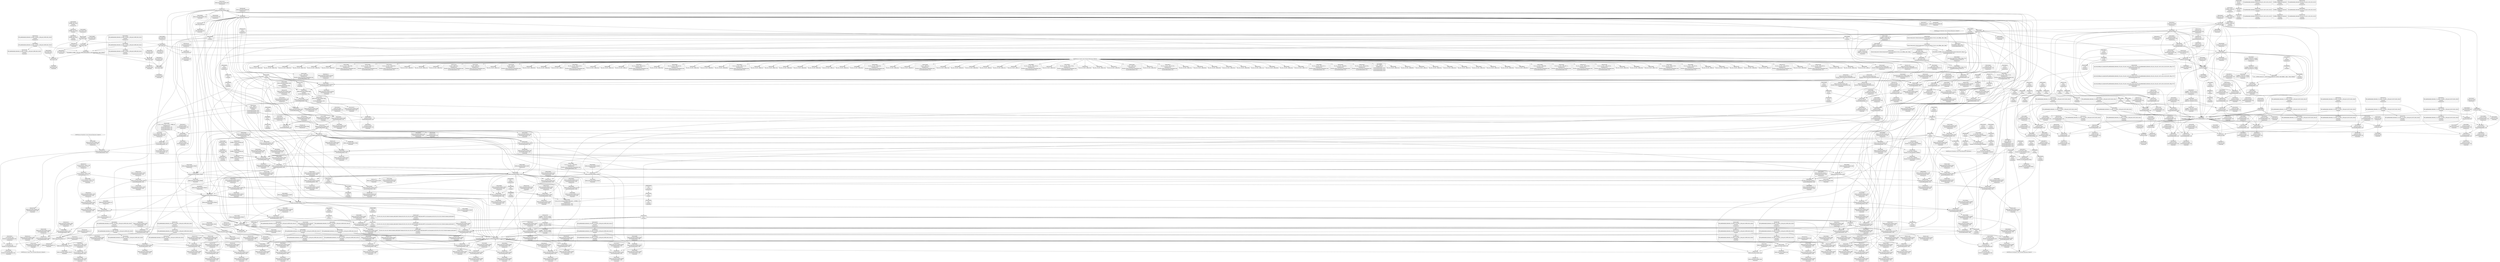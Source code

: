 digraph {
	CE0x52d0a40 [shape=record,shape=Mrecord,label="{CE0x52d0a40|get_current:_tmp1|*SummSink*}"]
	CE0x52e5e60 [shape=record,shape=Mrecord,label="{CE0x52e5e60|selinux_msg_queue_msgsnd:_msg|Function::selinux_msg_queue_msgsnd&Arg::msg::|*SummSource*}"]
	CE0x52de460 [shape=record,shape=Mrecord,label="{CE0x52de460|80:_i32,_112:_i8*,_:_CRE_5,6_}"]
	CE0x52d7800 [shape=record,shape=Mrecord,label="{CE0x52d7800|get_current:_tmp2|*SummSource*}"]
	CE0x52d5b00 [shape=record,shape=Mrecord,label="{CE0x52d5b00|selinux_msg_queue_msgsnd:_call14|security/selinux/hooks.c,5256}"]
	CE0x52e3560 [shape=record,shape=Mrecord,label="{CE0x52e3560|40:_i8*,_:_CRE_40,48_|*MultipleSource*|Function::selinux_msg_queue_msgsnd&Arg::msg::|security/selinux/hooks.c,5232}"]
	CE0x52cc380 [shape=record,shape=Mrecord,label="{CE0x52cc380|selinux_msg_queue_msgsnd:_tmp12|security/selinux/hooks.c,5244}"]
	CE0x534d420 [shape=record,shape=Mrecord,label="{CE0x534d420|i64*_getelementptr_inbounds_(_15_x_i64_,_15_x_i64_*___llvm_gcov_ctr308,_i64_0,_i64_13)|*Constant*|*SummSink*}"]
	CE0x52cdc60 [shape=record,shape=Mrecord,label="{CE0x52cdc60|80:_i32,_112:_i8*,_:_CRE_39,40_}"]
	CE0x53127f0 [shape=record,shape=Mrecord,label="{CE0x53127f0|selinux_msg_queue_msgsnd:_tmp15|security/selinux/hooks.c,5244|*SummSink*}"]
	CE0x52cdb00 [shape=record,shape=Mrecord,label="{CE0x52cdb00|selinux_msg_queue_msgsnd:_if.then17|*SummSource*}"]
	CE0x5352470 [shape=record,shape=Mrecord,label="{CE0x5352470|current_sid:_tmp6|security/selinux/hooks.c,218|*SummSink*}"]
	CE0x5353130 [shape=record,shape=Mrecord,label="{CE0x5353130|current_sid:_tmp9|security/selinux/hooks.c,218}"]
	CE0x5342a20 [shape=record,shape=Mrecord,label="{CE0x5342a20|_call_void_mcount()_#3|*SummSource*}"]
	CE0x52e1200 [shape=record,shape=Mrecord,label="{CE0x52e1200|80:_i32,_112:_i8*,_:_CRE_26,27_}"]
	CE0x52d8e50 [shape=record,shape=Mrecord,label="{CE0x52d8e50|_call_void_mcount()_#3|*SummSource*}"]
	CE0x52f0cc0 [shape=record,shape=Mrecord,label="{CE0x52f0cc0|current_sid:_tmp12|security/selinux/hooks.c,218}"]
	CE0x52e29d0 [shape=record,shape=Mrecord,label="{CE0x52e29d0|selinux_msg_queue_msgsnd:_call5|security/selinux/hooks.c,5242}"]
	CE0x52db3e0 [shape=record,shape=Mrecord,label="{CE0x52db3e0|get_current:_tmp4|./arch/x86/include/asm/current.h,14|*SummSink*}"]
	CE0x53329b0 [shape=record,shape=Mrecord,label="{CE0x53329b0|get_current:_tmp|*SummSource*}"]
	CE0x5350fb0 [shape=record,shape=Mrecord,label="{CE0x5350fb0|current_sid:_tmp2|*SummSource*}"]
	CE0x52e4fe0 [shape=record,shape=Mrecord,label="{CE0x52e4fe0|i64_1|*Constant*|*SummSource*}"]
	CE0x52d1420 [shape=record,shape=Mrecord,label="{CE0x52d1420|80:_i32,_112:_i8*,_:_CRE_49,50_}"]
	CE0x5312cf0 [shape=record,shape=Mrecord,label="{CE0x5312cf0|i64*_getelementptr_inbounds_(_15_x_i64_,_15_x_i64_*___llvm_gcov_ctr308,_i64_0,_i64_5)|*Constant*|*SummSource*}"]
	CE0x5339920 [shape=record,shape=Mrecord,label="{CE0x5339920|_ret_%struct.task_struct*_%tmp4,_!dbg_!27714|./arch/x86/include/asm/current.h,14|*SummSource*}"]
	CE0x52e00e0 [shape=record,shape=Mrecord,label="{CE0x52e00e0|i32_3|*Constant*|*SummSource*}"]
	CE0x53194c0 [shape=record,shape=Mrecord,label="{CE0x53194c0|selinux_msg_queue_msgsnd:_q_perm8|security/selinux/hooks.c,5249|*SummSource*}"]
	CE0x52ed0a0 [shape=record,shape=Mrecord,label="{CE0x52ed0a0|i64*_getelementptr_inbounds_(_11_x_i64_,_11_x_i64_*___llvm_gcov_ctr125,_i64_0,_i64_6)|*Constant*}"]
	CE0x52de640 [shape=record,shape=Mrecord,label="{CE0x52de640|80:_i32,_112:_i8*,_:_CRE_7,8_}"]
	CE0x5350cc0 [shape=record,shape=Mrecord,label="{CE0x5350cc0|current_sid:_do.body|*SummSource*}"]
	CE0x52e7070 [shape=record,shape=Mrecord,label="{CE0x52e7070|80:_i32,_112:_i8*,_:_CRE_192,200_|*MultipleSource*|Function::selinux_msg_queue_msgsnd&Arg::msq::|security/selinux/hooks.c,5231}"]
	CE0x534c6a0 [shape=record,shape=Mrecord,label="{CE0x534c6a0|i32_512|*Constant*|*SummSource*}"]
	CE0x52cdec0 [shape=record,shape=Mrecord,label="{CE0x52cdec0|80:_i32,_112:_i8*,_:_CRE_38,39_}"]
	CE0x52db4a0 [shape=record,shape=Mrecord,label="{CE0x52db4a0|GLOBAL:_current_task|Global_var:current_task}"]
	CE0x52db5a0 [shape=record,shape=Mrecord,label="{CE0x52db5a0|%struct.task_struct*_(%struct.task_struct**)*_asm_movq_%gs:$_1:P_,$0_,_r,im,_dirflag_,_fpsr_,_flags_}"]
	CE0x533d3a0 [shape=record,shape=Mrecord,label="{CE0x533d3a0|current_sid:_tmp24|security/selinux/hooks.c,220|*SummSink*}"]
	CE0x52e9ae0 [shape=record,shape=Mrecord,label="{CE0x52e9ae0|i64_3|*Constant*}"]
	CE0x52e73d0 [shape=record,shape=Mrecord,label="{CE0x52e73d0|80:_i32,_112:_i8*,_:_CRE_208,216_|*MultipleSource*|Function::selinux_msg_queue_msgsnd&Arg::msq::|security/selinux/hooks.c,5231}"]
	CE0x534cb90 [shape=record,shape=Mrecord,label="{CE0x534cb90|selinux_msg_queue_msgsnd:_rc.1}"]
	CE0x52d7d20 [shape=record,shape=Mrecord,label="{CE0x52d7d20|80:_i32,_112:_i8*,_:_CRE_12,13_}"]
	CE0x5346920 [shape=record,shape=Mrecord,label="{CE0x5346920|selinux_msg_queue_msgsnd:_tmp29|security/selinux/hooks.c,5258}"]
	CE0x52e6320 [shape=record,shape=Mrecord,label="{CE0x52e6320|selinux_msg_queue_msgsnd:_security1|security/selinux/hooks.c,5232|*SummSink*}"]
	CE0x52e9350 [shape=record,shape=Mrecord,label="{CE0x52e9350|80:_i32,_112:_i8*,_:_CRE_13,14_}"]
	CE0x533b370 [shape=record,shape=Mrecord,label="{CE0x533b370|COLLAPSED:_CMRE:_elem_0::|security/selinux/hooks.c,218}"]
	CE0x5313f70 [shape=record,shape=Mrecord,label="{CE0x5313f70|selinux_msg_queue_msgsnd:_tmp17|security/selinux/hooks.c,5245}"]
	CE0x52bd290 [shape=record,shape=Mrecord,label="{CE0x52bd290|current_sid:_land.lhs.true|*SummSource*}"]
	CE0x5311c60 [shape=record,shape=Mrecord,label="{CE0x5311c60|selinux_msg_queue_msgsnd:_tmp13|security/selinux/hooks.c,5244|*SummSink*}"]
	CE0x5358a40 [shape=record,shape=Mrecord,label="{CE0x5358a40|current_sid:_tmp17|security/selinux/hooks.c,218|*SummSink*}"]
	CE0x530cdc0 [shape=record,shape=Mrecord,label="{CE0x530cdc0|selinux_msg_queue_msgsnd:_tobool11|security/selinux/hooks.c,5254}"]
	CE0x5350660 [shape=record,shape=Mrecord,label="{CE0x5350660|_ret_i32_%retval.0,_!dbg_!27765|security/selinux/hooks.c,5264|*SummSink*}"]
	CE0x530d8d0 [shape=record,shape=Mrecord,label="{CE0x530d8d0|i64_8|*Constant*|*SummSource*}"]
	CE0x52e8350 [shape=record,shape=Mrecord,label="{CE0x52e8350|selinux_msg_queue_msgsnd:_sid2|security/selinux/hooks.c,5237}"]
	CE0x52c5500 [shape=record,shape=Mrecord,label="{CE0x52c5500|current_sid:_tmp4|security/selinux/hooks.c,218|*SummSource*}"]
	CE0x52cf290 [shape=record,shape=Mrecord,label="{CE0x52cf290|80:_i32,_112:_i8*,_:_CRE_0,1_}"]
	CE0x52e1cf0 [shape=record,shape=Mrecord,label="{CE0x52e1cf0|80:_i32,_112:_i8*,_:_CRE_45,46_}"]
	CE0x52e50a0 [shape=record,shape=Mrecord,label="{CE0x52e50a0|i64_1|*Constant*|*SummSink*}"]
	CE0x533c160 [shape=record,shape=Mrecord,label="{CE0x533c160|i32_1|*Constant*}"]
	CE0x52c93d0 [shape=record,shape=Mrecord,label="{CE0x52c93d0|80:_i32,_112:_i8*,_:_CRE_57,58_}"]
	CE0x52dd8e0 [shape=record,shape=Mrecord,label="{CE0x52dd8e0|80:_i32,_112:_i8*,_:_CRE_52,53_}"]
	CE0x52cdd90 [shape=record,shape=Mrecord,label="{CE0x52cdd90|80:_i32,_112:_i8*,_:_CRE_37,38_}"]
	CE0x5335b50 [shape=record,shape=Mrecord,label="{CE0x5335b50|avc_has_perm:_tsid|Function::avc_has_perm&Arg::tsid::|*SummSource*}"]
	CE0x52c4980 [shape=record,shape=Mrecord,label="{CE0x52c4980|80:_i32,_112:_i8*,_:_CRE_20,21_}"]
	CE0x52cff20 [shape=record,shape=Mrecord,label="{CE0x52cff20|80:_i32,_112:_i8*,_:_CRE_61,62_}"]
	CE0x66a2d90 [shape=record,shape=Mrecord,label="{CE0x66a2d90|selinux_msg_queue_msgsnd:_if.then|*SummSink*}"]
	CE0x534ec80 [shape=record,shape=Mrecord,label="{CE0x534ec80|selinux_msg_queue_msgsnd:_tmp39|security/selinux/hooks.c,5264}"]
	CE0x52d3260 [shape=record,shape=Mrecord,label="{CE0x52d3260|_call_void_mcount()_#3|*SummSource*}"]
	"CONST[source:1(input),value:2(dynamic)][purpose:{object}]"
	CE0x52c86b0 [shape=record,shape=Mrecord,label="{CE0x52c86b0|80:_i32,_112:_i8*,_:_CRE_76,80_|*MultipleSource*|Function::selinux_msg_queue_msgsnd&Arg::msq::|security/selinux/hooks.c,5231}"]
	CE0x52d4070 [shape=record,shape=Mrecord,label="{CE0x52d4070|GLOBAL:___llvm_gcov_ctr125|Global_var:__llvm_gcov_ctr125|*SummSource*}"]
	CE0x5339da0 [shape=record,shape=Mrecord,label="{CE0x5339da0|i32_78|*Constant*|*SummSink*}"]
	CE0x52e36f0 [shape=record,shape=Mrecord,label="{CE0x52e36f0|selinux_msg_queue_msgsnd:_sid2|security/selinux/hooks.c,5237|*SummSink*}"]
	CE0x534c140 [shape=record,shape=Mrecord,label="{CE0x534c140|selinux_msg_queue_msgsnd:_call20|security/selinux/hooks.c,5260|*SummSource*}"]
	CE0x67d4b10 [shape=record,shape=Mrecord,label="{CE0x67d4b10|selinux_msg_queue_msgsnd:_if.then17}"]
	CE0x5357020 [shape=record,shape=Mrecord,label="{CE0x5357020|_call_void_lockdep_rcu_suspicious(i8*_getelementptr_inbounds_(_25_x_i8_,_25_x_i8_*_.str3,_i32_0,_i32_0),_i32_218,_i8*_getelementptr_inbounds_(_45_x_i8_,_45_x_i8_*_.str12,_i32_0,_i32_0))_#10,_!dbg_!27727|security/selinux/hooks.c,218}"]
	CE0x5349e00 [shape=record,shape=Mrecord,label="{CE0x5349e00|selinux_msg_queue_msgsnd:_sid18|security/selinux/hooks.c,5260}"]
	CE0x5313770 [shape=record,shape=Mrecord,label="{CE0x5313770|selinux_msg_queue_msgsnd:_tmp35|security/selinux/hooks.c,5260}"]
	CE0x534bb50 [shape=record,shape=Mrecord,label="{CE0x534bb50|selinux_msg_queue_msgsnd:_tmp36|security/selinux/hooks.c,5260|*SummSource*}"]
	CE0x5357550 [shape=record,shape=Mrecord,label="{CE0x5357550|i32_218|*Constant*}"]
	CE0x52f7780 [shape=record,shape=Mrecord,label="{CE0x52f7780|current_sid:_land.lhs.true2}"]
	CE0x530a0d0 [shape=record,shape=Mrecord,label="{CE0x530a0d0|selinux_msg_queue_msgsnd:_rc.0|*SummSink*}"]
	CE0x52f84c0 [shape=record,shape=Mrecord,label="{CE0x52f84c0|current_sid:_tmp14|security/selinux/hooks.c,218}"]
	CE0x531b600 [shape=record,shape=Mrecord,label="{CE0x531b600|selinux_msg_queue_msgsnd:_tmp21|security/selinux/hooks.c,5252|*SummSource*}"]
	CE0x5346ea0 [shape=record,shape=Mrecord,label="{CE0x5346ea0|selinux_msg_queue_msgsnd:_tmp30|security/selinux/hooks.c,5258}"]
	CE0x52f01e0 [shape=record,shape=Mrecord,label="{CE0x52f01e0|current_sid:_tmp10|security/selinux/hooks.c,218|*SummSink*}"]
	CE0x530bf20 [shape=record,shape=Mrecord,label="{CE0x530bf20|selinux_msg_queue_msgsnd:_tmp26|security/selinux/hooks.c,5256|*SummSink*}"]
	CE0x5339150 [shape=record,shape=Mrecord,label="{CE0x5339150|GLOBAL:_get_current|*Constant*}"]
	CE0x534cfd0 [shape=record,shape=Mrecord,label="{CE0x534cfd0|selinux_msg_queue_msgsnd:_tmp37|security/selinux/hooks.c,5263}"]
	CE0x53154a0 [shape=record,shape=Mrecord,label="{CE0x53154a0|selinux_msg_queue_msgsnd:_tmp16|security/selinux/hooks.c,5245}"]
	CE0x52d69a0 [shape=record,shape=Mrecord,label="{CE0x52d69a0|selinux_msg_queue_msgsnd:_tmp33|security/selinux/hooks.c,5260}"]
	CE0x52c8580 [shape=record,shape=Mrecord,label="{CE0x52c8580|80:_i32,_112:_i8*,_:_CRE_72,73_|*MultipleSource*|Function::selinux_msg_queue_msgsnd&Arg::msq::|security/selinux/hooks.c,5231}"]
	CE0x52e4670 [shape=record,shape=Mrecord,label="{CE0x52e4670|80:_i32,_112:_i8*,_:_CRE_96,100_|*MultipleSource*|Function::selinux_msg_queue_msgsnd&Arg::msq::|security/selinux/hooks.c,5231}"]
	CE0x52d19e0 [shape=record,shape=Mrecord,label="{CE0x52d19e0|i32_1|*Constant*|*SummSource*}"]
	CE0x5353200 [shape=record,shape=Mrecord,label="{CE0x5353200|current_sid:_tmp9|security/selinux/hooks.c,218|*SummSource*}"]
	CE0x534f1e0 [shape=record,shape=Mrecord,label="{CE0x534f1e0|selinux_msg_queue_msgsnd:_tmp40|security/selinux/hooks.c,5264|*SummSink*}"]
	CE0x530d340 [shape=record,shape=Mrecord,label="{CE0x530d340|i64*_getelementptr_inbounds_(_15_x_i64_,_15_x_i64_*___llvm_gcov_ctr308,_i64_0,_i64_9)|*Constant*|*SummSink*}"]
	CE0x52dffb0 [shape=record,shape=Mrecord,label="{CE0x52dffb0|i32_3|*Constant*}"]
	CE0x534f170 [shape=record,shape=Mrecord,label="{CE0x534f170|selinux_msg_queue_msgsnd:_tmp39|security/selinux/hooks.c,5264|*SummSink*}"]
	CE0x5338010 [shape=record,shape=Mrecord,label="{CE0x5338010|i64*_getelementptr_inbounds_(_11_x_i64_,_11_x_i64_*___llvm_gcov_ctr125,_i64_0,_i64_10)|*Constant*|*SummSource*}"]
	CE0x52e3760 [shape=record,shape=Mrecord,label="{CE0x52e3760|selinux_msg_queue_msgsnd:_tmp4|*LoadInst*|security/selinux/hooks.c,5232|*SummSink*}"]
	CE0x52d12f0 [shape=record,shape=Mrecord,label="{CE0x52d12f0|80:_i32,_112:_i8*,_:_CRE_56,57_}"]
	CE0x53323e0 [shape=record,shape=Mrecord,label="{CE0x53323e0|current_sid:_tmp7|security/selinux/hooks.c,218|*SummSource*}"]
	CE0x531ae20 [shape=record,shape=Mrecord,label="{CE0x531ae20|i32_(i32,_i32,_i16,_i32,_%struct.common_audit_data*)*_bitcast_(i32_(i32,_i32,_i16,_i32,_%struct.common_audit_data.495*)*_avc_has_perm_to_i32_(i32,_i32,_i16,_i32,_%struct.common_audit_data*)*)|*Constant*|*SummSource*}"]
	CE0x52c8880 [shape=record,shape=Mrecord,label="{CE0x52c8880|80:_i32,_112:_i8*,_:_CRE_80,84_|*MultipleSource*|Function::selinux_msg_queue_msgsnd&Arg::msq::|security/selinux/hooks.c,5231}"]
	CE0x530df80 [shape=record,shape=Mrecord,label="{CE0x530df80|selinux_msg_queue_msgsnd:_tmp22|security/selinux/hooks.c,5254|*SummSource*}"]
	CE0x52f4a40 [shape=record,shape=Mrecord,label="{CE0x52f4a40|GLOBAL:_current_sid.__warned|Global_var:current_sid.__warned|*SummSink*}"]
	CE0x530d860 [shape=record,shape=Mrecord,label="{CE0x530d860|i64_8|*Constant*}"]
	CE0x52e9440 [shape=record,shape=Mrecord,label="{CE0x52e9440|80:_i32,_112:_i8*,_:_CRE_14,15_}"]
	CE0x52e3660 [shape=record,shape=Mrecord,label="{CE0x52e3660|selinux_msg_queue_msgsnd:_tmp4|*LoadInst*|security/selinux/hooks.c,5232|*SummSource*}"]
	CE0x533b050 [shape=record,shape=Mrecord,label="{CE0x533b050|current_sid:_security|security/selinux/hooks.c,218|*SummSink*}"]
	CE0x52c4e60 [shape=record,shape=Mrecord,label="{CE0x52c4e60|_ret_i32_%tmp24,_!dbg_!27742|security/selinux/hooks.c,220}"]
	CE0x5315c40 [shape=record,shape=Mrecord,label="{CE0x5315c40|selinux_msg_queue_msgsnd:_type|security/selinux/hooks.c,5248|*SummSink*}"]
	CE0x5358240 [shape=record,shape=Mrecord,label="{CE0x5358240|i64*_getelementptr_inbounds_(_11_x_i64_,_11_x_i64_*___llvm_gcov_ctr125,_i64_0,_i64_9)|*Constant*}"]
	CE0x5358fa0 [shape=record,shape=Mrecord,label="{CE0x5358fa0|current_sid:_tmp18|security/selinux/hooks.c,218|*SummSource*}"]
	CE0x52bcb10 [shape=record,shape=Mrecord,label="{CE0x52bcb10|80:_i32,_112:_i8*,_:_CRE_33,34_}"]
	CE0x52cb2e0 [shape=record,shape=Mrecord,label="{CE0x52cb2e0|40:_i8*,_:_CRE_16,24_|*MultipleSource*|Function::selinux_msg_queue_msgsnd&Arg::msg::|security/selinux/hooks.c,5232}"]
	CE0x52ef890 [shape=record,shape=Mrecord,label="{CE0x52ef890|current_sid:_tmp13|security/selinux/hooks.c,218|*SummSource*}"]
	CE0x5336270 [shape=record,shape=Mrecord,label="{CE0x5336270|avc_has_perm:_tclass|Function::avc_has_perm&Arg::tclass::|*SummSource*}"]
	CE0x53343d0 [shape=record,shape=Mrecord,label="{CE0x53343d0|avc_has_perm:_auditdata|Function::avc_has_perm&Arg::auditdata::|*SummSource*}"]
	CE0x52cc590 [shape=record,shape=Mrecord,label="{CE0x52cc590|selinux_msg_queue_msgsnd:_tmp12|security/selinux/hooks.c,5244|*SummSink*}"]
	CE0x52f7e80 [shape=record,shape=Mrecord,label="{CE0x52f7e80|0:_i8,_:_GCMR_current_sid.__warned_internal_global_i8_0,_section_.data.unlikely_,_align_1:_elem_0:default:}"]
	CE0x5334aa0 [shape=record,shape=Mrecord,label="{CE0x5334aa0|selinux_msg_queue_msgsnd:_tobool11|security/selinux/hooks.c,5254|*SummSink*}"]
	CE0x53392d0 [shape=record,shape=Mrecord,label="{CE0x53392d0|GLOBAL:_get_current|*Constant*|*SummSource*}"]
	CE0x52ef900 [shape=record,shape=Mrecord,label="{CE0x52ef900|current_sid:_tmp13|security/selinux/hooks.c,218|*SummSink*}"]
	CE0x52e4e40 [shape=record,shape=Mrecord,label="{CE0x52e4e40|i64_1|*Constant*}"]
	CE0x52d0e20 [shape=record,shape=Mrecord,label="{CE0x52d0e20|i64*_getelementptr_inbounds_(_15_x_i64_,_15_x_i64_*___llvm_gcov_ctr308,_i64_0,_i64_0)|*Constant*|*SummSink*}"]
	CE0x52d3e60 [shape=record,shape=Mrecord,label="{CE0x52d3e60|GLOBAL:___llvm_gcov_ctr125|Global_var:__llvm_gcov_ctr125}"]
	CE0x52c5890 [shape=record,shape=Mrecord,label="{CE0x52c5890|selinux_msg_queue_msgsnd:_tmp9|security/selinux/hooks.c,5237|*SummSink*}"]
	CE0x52ee2e0 [shape=record,shape=Mrecord,label="{CE0x52ee2e0|current_sid:_tobool1|security/selinux/hooks.c,218|*SummSink*}"]
	CE0x534faf0 [shape=record,shape=Mrecord,label="{CE0x534faf0|selinux_msg_queue_msgsnd:_tmp40|security/selinux/hooks.c,5264|*SummSource*}"]
	CE0x52da360 [shape=record,shape=Mrecord,label="{CE0x52da360|current_sid:_tmp3|*SummSink*}"]
	CE0x5308510 [shape=record,shape=Mrecord,label="{CE0x5308510|i8_1|*Constant*|*SummSource*}"]
	CE0x5315510 [shape=record,shape=Mrecord,label="{CE0x5315510|selinux_msg_queue_msgsnd:_tmp16|security/selinux/hooks.c,5245|*SummSource*}"]
	CE0x5338930 [shape=record,shape=Mrecord,label="{CE0x5338930|current_sid:_tmp20|security/selinux/hooks.c,218|*SummSink*}"]
	CE0x534bcd0 [shape=record,shape=Mrecord,label="{CE0x534bcd0|selinux_msg_queue_msgsnd:_tmp36|security/selinux/hooks.c,5260|*SummSink*}"]
	CE0x52cb850 [shape=record,shape=Mrecord,label="{CE0x52cb850|selinux_msg_queue_msgsnd:_tmp3|security/selinux/hooks.c,5231|*SummSource*}"]
	CE0x52cb690 [shape=record,shape=Mrecord,label="{CE0x52cb690|selinux_msg_queue_msgsnd:_tmp3|security/selinux/hooks.c,5231}"]
	CE0x52daa50 [shape=record,shape=Mrecord,label="{CE0x52daa50|_call_void_mcount()_#3}"]
	CE0x5354340 [shape=record,shape=Mrecord,label="{CE0x5354340|current_sid:_tmp10|security/selinux/hooks.c,218|*SummSource*}"]
	CE0x52edfc0 [shape=record,shape=Mrecord,label="{CE0x52edfc0|current_sid:_tmp8|security/selinux/hooks.c,218|*SummSink*}"]
	CE0x5335f90 [shape=record,shape=Mrecord,label="{CE0x5335f90|i16_27|*Constant*|*SummSource*}"]
	CE0x5316460 [shape=record,shape=Mrecord,label="{CE0x5316460|0:_i8,_8:_i32,_24:_%struct.selinux_audit_data*,_:_SCMRE_0,1_|*MultipleSource*|security/selinux/hooks.c, 5227|security/selinux/hooks.c,5248}"]
	CE0x5314cb0 [shape=record,shape=Mrecord,label="{CE0x5314cb0|selinux_msg_queue_msgsnd:_tmp18|security/selinux/hooks.c,5246}"]
	CE0x5336f90 [shape=record,shape=Mrecord,label="{CE0x5336f90|selinux_msg_queue_msgsnd:_ipc_id|security/selinux/hooks.c,5249|*SummSink*}"]
	CE0x52eb580 [shape=record,shape=Mrecord,label="{CE0x52eb580|current_sid:_do.end|*SummSink*}"]
	CE0x530e5e0 [shape=record,shape=Mrecord,label="{CE0x530e5e0|selinux_msg_queue_msgsnd:_tmp23|security/selinux/hooks.c,5254|*SummSource*}"]
	CE0x52d1920 [shape=record,shape=Mrecord,label="{CE0x52d1920|i32_1|*Constant*}"]
	CE0x533afb0 [shape=record,shape=Mrecord,label="{CE0x533afb0|current_sid:_security|security/selinux/hooks.c,218|*SummSource*}"]
	CE0x530aa40 [shape=record,shape=Mrecord,label="{CE0x530aa40|selinux_msg_queue_msgsnd:_tmp24|security/selinux/hooks.c,5254}"]
	CE0x52cb0a0 [shape=record,shape=Mrecord,label="{CE0x52cb0a0|40:_i8*,_:_CRE_8,16_|*MultipleSource*|Function::selinux_msg_queue_msgsnd&Arg::msg::|security/selinux/hooks.c,5232}"]
	CE0x5351b70 [shape=record,shape=Mrecord,label="{CE0x5351b70|current_sid:_tmp5|security/selinux/hooks.c,218|*SummSink*}"]
	CE0x5352800 [shape=record,shape=Mrecord,label="{CE0x5352800|%struct.task_struct*_(%struct.task_struct**)*_asm_movq_%gs:$_1:P_,$0_,_r,im,_dirflag_,_fpsr_,_flags_|*SummSink*}"]
	CE0x5333ac0 [shape=record,shape=Mrecord,label="{CE0x5333ac0|i32_32|*Constant*}"]
	CE0x52f89a0 [shape=record,shape=Mrecord,label="{CE0x52f89a0|i1_true|*Constant*}"]
	CE0x52d0bc0 [shape=record,shape=Mrecord,label="{CE0x52d0bc0|selinux_msg_queue_msgsnd:_if.end21|*SummSink*}"]
	CE0x5338130 [shape=record,shape=Mrecord,label="{CE0x5338130|current_sid:_tmp19|security/selinux/hooks.c,218|*SummSink*}"]
	CE0x52ec760 [shape=record,shape=Mrecord,label="{CE0x52ec760|GLOBAL:_current_task|Global_var:current_task|*SummSink*}"]
	CE0x530c5f0 [shape=record,shape=Mrecord,label="{CE0x530c5f0|selinux_msg_queue_msgsnd:_tmp27|security/selinux/hooks.c,5256|*SummSource*}"]
	CE0x530c430 [shape=record,shape=Mrecord,label="{CE0x530c430|selinux_msg_queue_msgsnd:_tmp27|security/selinux/hooks.c,5256}"]
	CE0x52f6f60 [shape=record,shape=Mrecord,label="{CE0x52f6f60|i64*_getelementptr_inbounds_(_11_x_i64_,_11_x_i64_*___llvm_gcov_ctr125,_i64_0,_i64_1)|*Constant*|*SummSink*}"]
	CE0x52eff90 [shape=record,shape=Mrecord,label="{CE0x52eff90|i64*_getelementptr_inbounds_(_2_x_i64_,_2_x_i64_*___llvm_gcov_ctr98,_i64_0,_i64_1)|*Constant*|*SummSink*}"]
	CE0x52c6330 [shape=record,shape=Mrecord,label="{CE0x52c6330|80:_i32,_112:_i8*,_:_CRE_21,22_}"]
	CE0x5337600 [shape=record,shape=Mrecord,label="{CE0x5337600|selinux_msg_queue_msgsnd:_sid9|security/selinux/hooks.c,5252|*SummSource*}"]
	CE0x52d2490 [shape=record,shape=Mrecord,label="{CE0x52d2490|40:_i8*,_:_CRE_0,8_|*MultipleSource*|Function::selinux_msg_queue_msgsnd&Arg::msg::|security/selinux/hooks.c,5232}"]
	CE0x533ade0 [shape=record,shape=Mrecord,label="{CE0x533ade0|i32_22|*Constant*|*SummSink*}"]
	"CONST[source:0(mediator),value:2(dynamic)][purpose:{object}]"
	CE0x52e3ed0 [shape=record,shape=Mrecord,label="{CE0x52e3ed0|80:_i32,_112:_i8*,_:_CRE_29,30_}"]
	CE0x52d6ed0 [shape=record,shape=Mrecord,label="{CE0x52d6ed0|selinux_msg_queue_msgsnd:_tobool|security/selinux/hooks.c,5244}"]
	CE0x52f5170 [shape=record,shape=Mrecord,label="{CE0x52f5170|current_sid:_tmp1|*SummSink*}"]
	CE0x5335770 [shape=record,shape=Mrecord,label="{CE0x5335770|avc_has_perm:_ssid|Function::avc_has_perm&Arg::ssid::}"]
	CE0x530d3b0 [shape=record,shape=Mrecord,label="{CE0x530d3b0|i64_7|*Constant*}"]
	CE0x52e9c10 [shape=record,shape=Mrecord,label="{CE0x52e9c10|GLOBAL:_current_sid|*Constant*}"]
	CE0x52ccc20 [shape=record,shape=Mrecord,label="{CE0x52ccc20|selinux_msg_queue_msgsnd:_tmp11|security/selinux/hooks.c,5242|*SummSource*}"]
	CE0x52e8c30 [shape=record,shape=Mrecord,label="{CE0x52e8c30|current_sid:_entry}"]
	CE0x5350f40 [shape=record,shape=Mrecord,label="{CE0x5350f40|current_sid:_tmp2}"]
	CE0x52c4b90 [shape=record,shape=Mrecord,label="{CE0x52c4b90|i64_0|*Constant*}"]
	CE0x5314d20 [shape=record,shape=Mrecord,label="{CE0x5314d20|selinux_msg_queue_msgsnd:_tmp18|security/selinux/hooks.c,5246|*SummSource*}"]
	CE0x5318e70 [shape=record,shape=Mrecord,label="{CE0x5318e70|i8_4|*Constant*|*SummSource*}"]
	CE0x52d0050 [shape=record,shape=Mrecord,label="{CE0x52d0050|80:_i32,_112:_i8*,_:_CRE_62,63_}"]
	CE0x52ea690 [shape=record,shape=Mrecord,label="{CE0x52ea690|GLOBAL:___llvm_gcov_ctr308|Global_var:__llvm_gcov_ctr308}"]
	CE0x5307980 [shape=record,shape=Mrecord,label="{CE0x5307980|current_sid:_tmp15|security/selinux/hooks.c,218|*SummSource*}"]
	CE0x52de550 [shape=record,shape=Mrecord,label="{CE0x52de550|80:_i32,_112:_i8*,_:_CRE_6,7_}"]
	CE0x52df420 [shape=record,shape=Mrecord,label="{CE0x52df420|80:_i32,_112:_i8*,_:_CRE_128,136_|*MultipleSource*|Function::selinux_msg_queue_msgsnd&Arg::msq::|security/selinux/hooks.c,5231}"]
	CE0x5338320 [shape=record,shape=Mrecord,label="{CE0x5338320|current_sid:_tmp20|security/selinux/hooks.c,218}"]
	CE0x5308a20 [shape=record,shape=Mrecord,label="{CE0x5308a20|selinux_msg_queue_msgsnd:_tmp28|security/selinux/hooks.c,5256}"]
	CE0x52e1e20 [shape=record,shape=Mrecord,label="{CE0x52e1e20|80:_i32,_112:_i8*,_:_CRE_43,44_}"]
	CE0x5357f70 [shape=record,shape=Mrecord,label="{CE0x5357f70|i8*_getelementptr_inbounds_(_45_x_i8_,_45_x_i8_*_.str12,_i32_0,_i32_0)|*Constant*|*SummSink*}"]
	CE0x52d8f10 [shape=record,shape=Mrecord,label="{CE0x52d8f10|_call_void_mcount()_#3|*SummSink*}"]
	CE0x530fe10 [shape=record,shape=Mrecord,label="{CE0x530fe10|selinux_msg_queue_msgsnd:_tobool16|security/selinux/hooks.c,5258}"]
	CE0x52e5660 [shape=record,shape=Mrecord,label="{CE0x52e5660|80:_i32,_112:_i8*,_:_CRE_41,42_}"]
	CE0x52e2ee0 [shape=record,shape=Mrecord,label="{CE0x52e2ee0|i16_26|*Constant*|*SummSource*}"]
	CE0x52ef1c0 [shape=record,shape=Mrecord,label="{CE0x52ef1c0|i64_5|*Constant*}"]
	CE0x533a140 [shape=record,shape=Mrecord,label="{CE0x533a140|current_sid:_cred|security/selinux/hooks.c,218|*SummSink*}"]
	CE0x5359ba0 [shape=record,shape=Mrecord,label="{CE0x5359ba0|GLOBAL:_lockdep_rcu_suspicious|*Constant*|*SummSource*}"]
	CE0x52c5d90 [shape=record,shape=Mrecord,label="{CE0x52c5d90|selinux_msg_queue_msgsnd:_q_perm|security/selinux/hooks.c,5231}"]
	CE0x52d0db0 [shape=record,shape=Mrecord,label="{CE0x52d0db0|selinux_msg_queue_msgsnd:_entry|*SummSink*}"]
	CE0x52dfe60 [shape=record,shape=Mrecord,label="{CE0x52dfe60|selinux_msg_queue_msgsnd:_tmp6|security/selinux/hooks.c,5237|*SummSink*}"]
	CE0x534cc00 [shape=record,shape=Mrecord,label="{CE0x534cc00|selinux_msg_queue_msgsnd:_rc.1|*SummSource*}"]
	CE0x52e18c0 [shape=record,shape=Mrecord,label="{CE0x52e18c0|selinux_msg_queue_msgsnd:_q_perm|security/selinux/hooks.c,5231|*SummSource*}"]
	CE0x52de3c0 [shape=record,shape=Mrecord,label="{CE0x52de3c0|80:_i32,_112:_i8*,_:_CRE_4,5_}"]
	CE0x5349a20 [shape=record,shape=Mrecord,label="{CE0x5349a20|selinux_msg_queue_msgsnd:_tmp34|security/selinux/hooks.c,5260|*SummSource*}"]
	CE0x5332d60 [shape=record,shape=Mrecord,label="{CE0x5332d60|i64*_getelementptr_inbounds_(_11_x_i64_,_11_x_i64_*___llvm_gcov_ctr125,_i64_0,_i64_8)|*Constant*}"]
	CE0x5310950 [shape=record,shape=Mrecord,label="{CE0x5310950|i64_11|*Constant*|*SummSink*}"]
	CE0x52df7a0 [shape=record,shape=Mrecord,label="{CE0x52df7a0|80:_i32,_112:_i8*,_:_CRE_144,152_|*MultipleSource*|Function::selinux_msg_queue_msgsnd&Arg::msq::|security/selinux/hooks.c,5231}"]
	CE0x52ea4d0 [shape=record,shape=Mrecord,label="{CE0x52ea4d0|i64_0|*Constant*|*SummSink*}"]
	CE0x52eb880 [shape=record,shape=Mrecord,label="{CE0x52eb880|get_current:_tmp1|*SummSource*}"]
	CE0x7241a50 [shape=record,shape=Mrecord,label="{CE0x7241a50|COLLAPSED:_GCMRE___llvm_gcov_ctr308_internal_global_15_x_i64_zeroinitializer:_elem_0:default:}"]
	CE0x52dac70 [shape=record,shape=Mrecord,label="{CE0x52dac70|current_sid:_tmp}"]
	CE0x52db710 [shape=record,shape=Mrecord,label="{CE0x52db710|selinux_msg_queue_msgsnd:_tmp7|security/selinux/hooks.c,5237}"]
	CE0x534de10 [shape=record,shape=Mrecord,label="{CE0x534de10|selinux_msg_queue_msgsnd:_tmp38|security/selinux/hooks.c,5263|*SummSource*}"]
	CE0x5331d60 [shape=record,shape=Mrecord,label="{CE0x5331d60|current_sid:_tmp3}"]
	CE0x5315010 [shape=record,shape=Mrecord,label="{CE0x5315010|selinux_msg_queue_msgsnd:_tmp19|security/selinux/hooks.c,5246|*SummSink*}"]
	CE0x534d500 [shape=record,shape=Mrecord,label="{CE0x534d500|selinux_msg_queue_msgsnd:_tmp38|security/selinux/hooks.c,5263|*SummSink*}"]
	CE0x52f5fc0 [shape=record,shape=Mrecord,label="{CE0x52f5fc0|i64*_getelementptr_inbounds_(_11_x_i64_,_11_x_i64_*___llvm_gcov_ctr125,_i64_0,_i64_1)|*Constant*|*SummSource*}"]
	CE0x52ed850 [shape=record,shape=Mrecord,label="{CE0x52ed850|current_sid:_if.then}"]
	CE0x5308160 [shape=record,shape=Mrecord,label="{CE0x5308160|current_sid:_tmp16|security/selinux/hooks.c,218|*SummSink*}"]
	CE0x53384c0 [shape=record,shape=Mrecord,label="{CE0x53384c0|current_sid:_tmp20|security/selinux/hooks.c,218|*SummSource*}"]
	CE0x533c3f0 [shape=record,shape=Mrecord,label="{CE0x533c3f0|i64*_getelementptr_inbounds_(_2_x_i64_,_2_x_i64_*___llvm_gcov_ctr98,_i64_0,_i64_0)|*Constant*|*SummSink*}"]
	CE0x530de80 [shape=record,shape=Mrecord,label="{CE0x530de80|selinux_msg_queue_msgsnd:_tmp22|security/selinux/hooks.c,5254}"]
	CE0x5353300 [shape=record,shape=Mrecord,label="{CE0x5353300|current_sid:_tmp9|security/selinux/hooks.c,218|*SummSink*}"]
	CE0x5307e70 [shape=record,shape=Mrecord,label="{CE0x5307e70|current_sid:_tmp16|security/selinux/hooks.c,218}"]
	CE0x5336200 [shape=record,shape=Mrecord,label="{CE0x5336200|avc_has_perm:_tclass|Function::avc_has_perm&Arg::tclass::}"]
	CE0x52c1c40 [shape=record,shape=Mrecord,label="{CE0x52c1c40|selinux_msg_queue_msgsnd:_entry}"]
	CE0x52e7d40 [shape=record,shape=Mrecord,label="{CE0x52e7d40|80:_i32,_112:_i8*,_:_CRE_67,68_}"]
	CE0x52e6e90 [shape=record,shape=Mrecord,label="{CE0x52e6e90|80:_i32,_112:_i8*,_:_CRE_184,192_|*MultipleSource*|Function::selinux_msg_queue_msgsnd&Arg::msq::|security/selinux/hooks.c,5231}"]
	CE0x52cdbc0 [shape=record,shape=Mrecord,label="{CE0x52cdbc0|selinux_msg_queue_msgsnd:_if.then17|*SummSink*}"]
	CE0x52bdee0 [shape=record,shape=Mrecord,label="{CE0x52bdee0|selinux_msg_queue_msgsnd:_tmp2|security/selinux/hooks.c,5231|*SummSource*}"]
	CE0x531a160 [shape=record,shape=Mrecord,label="{CE0x531a160|selinux_msg_queue_msgsnd:_key|security/selinux/hooks.c,5249|*SummSink*}"]
	CE0x52cce50 [shape=record,shape=Mrecord,label="{CE0x52cce50|selinux_msg_queue_msgsnd:_tmp11|security/selinux/hooks.c,5242|*SummSink*}"]
	CE0x52dec10 [shape=record,shape=Mrecord,label="{CE0x52dec10|80:_i32,_112:_i8*,_:_CRE_55,56_}"]
	CE0x52da5d0 [shape=record,shape=Mrecord,label="{CE0x52da5d0|_call_void_mcount()_#3}"]
	CE0x530afa0 [shape=record,shape=Mrecord,label="{CE0x530afa0|selinux_msg_queue_msgsnd:_tmp25|security/selinux/hooks.c,5254}"]
	CE0x52ee120 [shape=record,shape=Mrecord,label="{CE0x52ee120|current_sid:_tobool1|security/selinux/hooks.c,218}"]
	CE0x5352230 [shape=record,shape=Mrecord,label="{CE0x5352230|current_sid:_tmp6|security/selinux/hooks.c,218}"]
	CE0x52c9210 [shape=record,shape=Mrecord,label="{CE0x52c9210|i64*_getelementptr_inbounds_(_15_x_i64_,_15_x_i64_*___llvm_gcov_ctr308,_i64_0,_i64_5)|*Constant*|*SummSink*}"]
	CE0x52cc1b0 [shape=record,shape=Mrecord,label="{CE0x52cc1b0|i64_4|*Constant*|*SummSource*}"]
	CE0x5357f00 [shape=record,shape=Mrecord,label="{CE0x5357f00|i8*_getelementptr_inbounds_(_45_x_i8_,_45_x_i8_*_.str12,_i32_0,_i32_0)|*Constant*|*SummSource*}"]
	CE0x52eba20 [shape=record,shape=Mrecord,label="{CE0x52eba20|get_current:_tmp3}"]
	CE0x531ad70 [shape=record,shape=Mrecord,label="{CE0x531ad70|selinux_msg_queue_msgsnd:_call10|security/selinux/hooks.c,5252|*SummSource*}"]
	CE0x531a260 [shape=record,shape=Mrecord,label="{CE0x531a260|selinux_msg_queue_msgsnd:_tmp21|security/selinux/hooks.c,5252|*SummSink*}"]
	CE0x52f1a70 [shape=record,shape=Mrecord,label="{CE0x52f1a70|current_sid:_tmp12|security/selinux/hooks.c,218|*SummSource*}"]
	CE0x52defa0 [shape=record,shape=Mrecord,label="{CE0x52defa0|80:_i32,_112:_i8*,_:_CRE_60,61_}"]
	CE0x53504a0 [shape=record,shape=Mrecord,label="{CE0x53504a0|_ret_i32_%retval.0,_!dbg_!27765|security/selinux/hooks.c,5264|*SummSource*}"]
	CE0x52e7e70 [shape=record,shape=Mrecord,label="{CE0x52e7e70|80:_i32,_112:_i8*,_:_CRE_68,69_}"]
	CE0x52dd750 [shape=record,shape=Mrecord,label="{CE0x52dd750|selinux_msg_queue_msgsnd:_if.then12}"]
	CE0x5353090 [shape=record,shape=Mrecord,label="{CE0x5353090|i64_4|*Constant*}"]
	CE0x5359d30 [shape=record,shape=Mrecord,label="{CE0x5359d30|i8*_getelementptr_inbounds_(_25_x_i8_,_25_x_i8_*_.str3,_i32_0,_i32_0)|*Constant*}"]
	CE0x52ce6b0 [shape=record,shape=Mrecord,label="{CE0x52ce6b0|selinux_msg_queue_msgsnd:_if.end7|*SummSource*}"]
	CE0x5352340 [shape=record,shape=Mrecord,label="{CE0x5352340|current_sid:_tmp6|security/selinux/hooks.c,218|*SummSource*}"]
	CE0x52e6240 [shape=record,shape=Mrecord,label="{CE0x52e6240|i32_4|*Constant*|*SummSource*}"]
	CE0x534c820 [shape=record,shape=Mrecord,label="{CE0x534c820|i32_512|*Constant*|*SummSink*}"]
	CE0x52efb90 [shape=record,shape=Mrecord,label="{CE0x52efb90|i64*_getelementptr_inbounds_(_11_x_i64_,_11_x_i64_*___llvm_gcov_ctr125,_i64_0,_i64_8)|*Constant*|*SummSink*}"]
	CE0x52d0b50 [shape=record,shape=Mrecord,label="{CE0x52d0b50|selinux_msg_queue_msgsnd:_if.end21|*SummSource*}"]
	CE0x5359c30 [shape=record,shape=Mrecord,label="{CE0x5359c30|GLOBAL:_lockdep_rcu_suspicious|*Constant*|*SummSink*}"]
	CE0x533bb10 [shape=record,shape=Mrecord,label="{CE0x533bb10|current_sid:_tmp23|security/selinux/hooks.c,218|*SummSource*}"]
	CE0x52f0b50 [shape=record,shape=Mrecord,label="{CE0x52f0b50|current_sid:_tmp11|security/selinux/hooks.c,218|*SummSink*}"]
	CE0x52ddd40 [shape=record,shape=Mrecord,label="{CE0x52ddd40|selinux_msg_queue_msgsnd:_ad|security/selinux/hooks.c, 5227|*SummSource*}"]
	CE0x5346820 [shape=record,shape=Mrecord,label="{CE0x5346820|i64_10|*Constant*|*SummSink*}"]
	CE0x52e6b10 [shape=record,shape=Mrecord,label="{CE0x52e6b10|80:_i32,_112:_i8*,_:_CRE_172,176_|*MultipleSource*|Function::selinux_msg_queue_msgsnd&Arg::msq::|security/selinux/hooks.c,5231}"]
	CE0x52d7a50 [shape=record,shape=Mrecord,label="{CE0x52d7a50|80:_i32,_112:_i8*,_:_CRE_9,10_}"]
	CE0x5319100 [shape=record,shape=Mrecord,label="{CE0x5319100|selinux_msg_queue_msgsnd:_q_perm8|security/selinux/hooks.c,5249|*SummSink*}"]
	CE0x53079f0 [shape=record,shape=Mrecord,label="{CE0x53079f0|current_sid:_tmp15|security/selinux/hooks.c,218|*SummSink*}"]
	CE0x52e19a0 [shape=record,shape=Mrecord,label="{CE0x52e19a0|80:_i32,_112:_i8*,_:_CRE_27,28_}"]
	CE0x52eff20 [shape=record,shape=Mrecord,label="{CE0x52eff20|get_current:_tmp|*SummSink*}"]
	CE0x52c0f50 [shape=record,shape=Mrecord,label="{CE0x52c0f50|selinux_msg_queue_msgsnd:_if.then6|*SummSink*}"]
	CE0x52c6bf0 [shape=record,shape=Mrecord,label="{CE0x52c6bf0|i32_0|*Constant*}"]
	CE0x5358e70 [shape=record,shape=Mrecord,label="{CE0x5358e70|current_sid:_tmp18|security/selinux/hooks.c,218}"]
	CE0x5347ac0 [shape=record,shape=Mrecord,label="{CE0x5347ac0|selinux_msg_queue_msgsnd:_tmp32|security/selinux/hooks.c,5258}"]
	CE0x52cc860 [shape=record,shape=Mrecord,label="{CE0x52cc860|selinux_msg_queue_msgsnd:_tmp13|security/selinux/hooks.c,5244}"]
	CE0x534e590 [shape=record,shape=Mrecord,label="{CE0x534e590|selinux_msg_queue_msgsnd:_tmp39|security/selinux/hooks.c,5264|*SummSource*}"]
	CE0x52c5710 [shape=record,shape=Mrecord,label="{CE0x52c5710|selinux_msg_queue_msgsnd:_tmp9|security/selinux/hooks.c,5237|*SummSource*}"]
	"CONST[source:0(mediator),value:0(static)][purpose:{operation}]"
	CE0x52e1730 [shape=record,shape=Mrecord,label="{CE0x52e1730|selinux_msg_queue_msgsnd:_msq|Function::selinux_msg_queue_msgsnd&Arg::msq::|*SummSource*}"]
	CE0x5311f10 [shape=record,shape=Mrecord,label="{CE0x5311f10|selinux_msg_queue_msgsnd:_tmp14|security/selinux/hooks.c,5244}"]
	CE0x5349190 [shape=record,shape=Mrecord,label="{CE0x5349190|selinux_msg_queue_msgsnd:_tmp33|security/selinux/hooks.c,5260|*SummSink*}"]
	CE0x52ef2a0 [shape=record,shape=Mrecord,label="{CE0x52ef2a0|i64_5|*Constant*|*SummSource*}"]
	CE0x533d210 [shape=record,shape=Mrecord,label="{CE0x533d210|current_sid:_tmp24|security/selinux/hooks.c,220|*SummSource*}"]
	CE0x52e79f0 [shape=record,shape=Mrecord,label="{CE0x52e79f0|80:_i32,_112:_i8*,_:_CRE_64,65_}"]
	CE0x5319170 [shape=record,shape=Mrecord,label="{CE0x5319170|selinux_msg_queue_msgsnd:_q_perm8|security/selinux/hooks.c,5249}"]
	CE0x52dee70 [shape=record,shape=Mrecord,label="{CE0x52dee70|80:_i32,_112:_i8*,_:_CRE_59,60_}"]
	CE0x53528f0 [shape=record,shape=Mrecord,label="{CE0x53528f0|GLOBAL:_current_task|Global_var:current_task|*SummSource*}"]
	CE0x53469f0 [shape=record,shape=Mrecord,label="{CE0x53469f0|selinux_msg_queue_msgsnd:_tmp29|security/selinux/hooks.c,5258|*SummSource*}"]
	CE0x534b990 [shape=record,shape=Mrecord,label="{CE0x534b990|selinux_msg_queue_msgsnd:_tmp36|security/selinux/hooks.c,5260}"]
	CE0x534f100 [shape=record,shape=Mrecord,label="{CE0x534f100|i64*_getelementptr_inbounds_(_15_x_i64_,_15_x_i64_*___llvm_gcov_ctr308,_i64_0,_i64_14)|*Constant*|*SummSink*}"]
	CE0x52f9570 [shape=record,shape=Mrecord,label="{CE0x52f9570|4:_i32,_:_CRE_4,8_|*MultipleSource*|security/selinux/hooks.c,5231|security/selinux/hooks.c,5231|security/selinux/hooks.c,5242}"]
	CE0x53144a0 [shape=record,shape=Mrecord,label="{CE0x53144a0|i64*_getelementptr_inbounds_(_15_x_i64_,_15_x_i64_*___llvm_gcov_ctr308,_i64_0,_i64_6)|*Constant*|*SummSink*}"]
	CE0x52eb7c0 [shape=record,shape=Mrecord,label="{CE0x52eb7c0|i64*_getelementptr_inbounds_(_11_x_i64_,_11_x_i64_*___llvm_gcov_ctr125,_i64_0,_i64_0)|*Constant*|*SummSource*}"]
	CE0x52c7cf0 [shape=record,shape=Mrecord,label="{CE0x52c7cf0|selinux_msg_queue_msgsnd:_tmp1}"]
	CE0x52dda10 [shape=record,shape=Mrecord,label="{CE0x52dda10|80:_i32,_112:_i8*,_:_CRE_53,54_}"]
	CE0x52f5f20 [shape=record,shape=Mrecord,label="{CE0x52f5f20|i64*_getelementptr_inbounds_(_11_x_i64_,_11_x_i64_*___llvm_gcov_ctr125,_i64_0,_i64_1)|*Constant*}"]
	CE0x533b990 [shape=record,shape=Mrecord,label="{CE0x533b990|current_sid:_tmp23|security/selinux/hooks.c,218}"]
	CE0x52db850 [shape=record,shape=Mrecord,label="{CE0x52db850|selinux_msg_queue_msgsnd:_tmp7|security/selinux/hooks.c,5237|*SummSink*}"]
	CE0x5335810 [shape=record,shape=Mrecord,label="{CE0x5335810|avc_has_perm:_ssid|Function::avc_has_perm&Arg::ssid::|*SummSource*}"]
	CE0x52d5e40 [shape=record,shape=Mrecord,label="{CE0x52d5e40|selinux_msg_queue_msgsnd:_call14|security/selinux/hooks.c,5256|*SummSink*}"]
	CE0x52d0410 [shape=record,shape=Mrecord,label="{CE0x52d0410|selinux_msg_queue_msgsnd:_return}"]
	CE0x53321f0 [shape=record,shape=Mrecord,label="{CE0x53321f0|i64*_getelementptr_inbounds_(_2_x_i64_,_2_x_i64_*___llvm_gcov_ctr98,_i64_0,_i64_0)|*Constant*|*SummSource*}"]
	CE0x5336620 [shape=record,shape=Mrecord,label="{CE0x5336620|selinux_msg_queue_msgsnd:_u|security/selinux/hooks.c,5249}"]
	CE0x534d490 [shape=record,shape=Mrecord,label="{CE0x534d490|selinux_msg_queue_msgsnd:_tmp37|security/selinux/hooks.c,5263|*SummSink*}"]
	CE0x5339550 [shape=record,shape=Mrecord,label="{CE0x5339550|get_current:_entry}"]
	CE0x52dad50 [shape=record,shape=Mrecord,label="{CE0x52dad50|current_sid:_tmp|*SummSource*}"]
	CE0x52db780 [shape=record,shape=Mrecord,label="{CE0x52db780|selinux_msg_queue_msgsnd:_tmp7|security/selinux/hooks.c,5237|*SummSource*}"]
	CE0x5315770 [shape=record,shape=Mrecord,label="{CE0x5315770|selinux_msg_queue_msgsnd:_tmp19|security/selinux/hooks.c,5246}"]
	CE0x52f2430 [shape=record,shape=Mrecord,label="{CE0x52f2430|80:_i32,_112:_i8*,_:_CRE_2,3_}"]
	CE0x52dbd60 [shape=record,shape=Mrecord,label="{CE0x52dbd60|i64_0|*Constant*|*SummSource*}"]
	CE0x533b4f0 [shape=record,shape=Mrecord,label="{CE0x533b4f0|current_sid:_tmp22|security/selinux/hooks.c,218}"]
	CE0x52e5530 [shape=record,shape=Mrecord,label="{CE0x52e5530|80:_i32,_112:_i8*,_:_CRE_40,41_}"]
	CE0x530b320 [shape=record,shape=Mrecord,label="{CE0x530b320|selinux_msg_queue_msgsnd:_tmp25|security/selinux/hooks.c,5254|*SummSink*}"]
	CE0x52c0c50 [shape=record,shape=Mrecord,label="{CE0x52c0c50|selinux_msg_queue_msgsnd:_entry|*SummSource*}"]
	CE0x531ad00 [shape=record,shape=Mrecord,label="{CE0x531ad00|selinux_msg_queue_msgsnd:_call10|security/selinux/hooks.c,5252}"]
	CE0x52d22d0 [shape=record,shape=Mrecord,label="{CE0x52d22d0|selinux_msg_queue_msgsnd:_tmp4|*LoadInst*|security/selinux/hooks.c,5232}"]
	CE0x5338bc0 [shape=record,shape=Mrecord,label="{CE0x5338bc0|current_sid:_call4|security/selinux/hooks.c,218}"]
	CE0x5350b40 [shape=record,shape=Mrecord,label="{CE0x5350b40|current_sid:_do.body}"]
	CE0x4d86bf0 [shape=record,shape=Mrecord,label="{CE0x4d86bf0|80:_i32,_112:_i8*,_:_CRE_34,35_}"]
	CE0x530ad80 [shape=record,shape=Mrecord,label="{CE0x530ad80|selinux_msg_queue_msgsnd:_tmp24|security/selinux/hooks.c,5254|*SummSink*}"]
	CE0x52f6740 [shape=record,shape=Mrecord,label="{CE0x52f6740|current_sid:_tmp8|security/selinux/hooks.c,218|*SummSource*}"]
	CE0x53470f0 [shape=record,shape=Mrecord,label="{CE0x53470f0|selinux_msg_queue_msgsnd:_tmp30|security/selinux/hooks.c,5258|*SummSource*}"]
	CE0x53399c0 [shape=record,shape=Mrecord,label="{CE0x53399c0|_ret_%struct.task_struct*_%tmp4,_!dbg_!27714|./arch/x86/include/asm/current.h,14}"]
	CE0x52cf4a0 [shape=record,shape=Mrecord,label="{CE0x52cf4a0|selinux_msg_queue_msgsnd:_ad|security/selinux/hooks.c, 5227|*SummSink*}"]
	CE0x52d7870 [shape=record,shape=Mrecord,label="{CE0x52d7870|get_current:_tmp2|*SummSink*}"]
	CE0x530a7f0 [shape=record,shape=Mrecord,label="{CE0x530a7f0|GLOBAL:_security_transition_sid|*Constant*|*SummSource*}"]
	CE0x531bb70 [shape=record,shape=Mrecord,label="{CE0x531bb70|selinux_msg_queue_msgsnd:_tmp20|security/selinux/hooks.c,5249|*SummSink*}"]
	CE0x52e44d0 [shape=record,shape=Mrecord,label="{CE0x52e44d0|80:_i32,_112:_i8*,_:_CRE_92,96_|*MultipleSource*|Function::selinux_msg_queue_msgsnd&Arg::msq::|security/selinux/hooks.c,5231}"]
	CE0x52e1f50 [shape=record,shape=Mrecord,label="{CE0x52e1f50|80:_i32,_112:_i8*,_:_CRE_44,45_}"]
	CE0x52cd320 [shape=record,shape=Mrecord,label="{CE0x52cd320|selinux_msg_queue_msgsnd:_sid4|security/selinux/hooks.c,5243}"]
	CE0x5349490 [shape=record,shape=Mrecord,label="{CE0x5349490|selinux_msg_queue_msgsnd:_tmp34|security/selinux/hooks.c,5260}"]
	CE0x5336100 [shape=record,shape=Mrecord,label="{CE0x5336100|i16_27|*Constant*|*SummSink*}"]
	CE0x52dfb30 [shape=record,shape=Mrecord,label="{CE0x52dfb30|selinux_msg_queue_msgsnd:_tmp6|security/selinux/hooks.c,5237|*SummSource*}"]
	"CONST[source:0(mediator),value:2(dynamic)][purpose:{subject}]"
	CE0x534d370 [shape=record,shape=Mrecord,label="{CE0x534d370|i64*_getelementptr_inbounds_(_15_x_i64_,_15_x_i64_*___llvm_gcov_ctr308,_i64_0,_i64_13)|*Constant*|*SummSource*}"]
	CE0x52bd1c0 [shape=record,shape=Mrecord,label="{CE0x52bd1c0|current_sid:_land.lhs.true}"]
	CE0x52ed220 [shape=record,shape=Mrecord,label="{CE0x52ed220|i64*_getelementptr_inbounds_(_11_x_i64_,_11_x_i64_*___llvm_gcov_ctr125,_i64_0,_i64_6)|*Constant*|*SummSource*}"]
	CE0x52d2790 [shape=record,shape=Mrecord,label="{CE0x52d2790|80:_i32,_112:_i8*,_:_CRE_69,70_}"]
	CE0x52cb4b0 [shape=record,shape=Mrecord,label="{CE0x52cb4b0|40:_i8*,_:_CRE_24,32_|*MultipleSource*|Function::selinux_msg_queue_msgsnd&Arg::msg::|security/selinux/hooks.c,5232}"]
	CE0x52e7840 [shape=record,shape=Mrecord,label="{CE0x52e7840|i32_4|*Constant*}"]
	CE0x52f5a60 [shape=record,shape=Mrecord,label="{CE0x52f5a60|current_sid:_tmp8|security/selinux/hooks.c,218}"]
	CE0x52f77f0 [shape=record,shape=Mrecord,label="{CE0x52f77f0|i64*_getelementptr_inbounds_(_11_x_i64_,_11_x_i64_*___llvm_gcov_ctr125,_i64_0,_i64_0)|*Constant*|*SummSink*}"]
	CE0x52e8cd0 [shape=record,shape=Mrecord,label="{CE0x52e8cd0|current_sid:_entry|*SummSource*}"]
	CE0x52d8ca0 [shape=record,shape=Mrecord,label="{CE0x52d8ca0|80:_i32,_112:_i8*,_:_CRE_47,48_}"]
	CE0x530beb0 [shape=record,shape=Mrecord,label="{CE0x530beb0|selinux_msg_queue_msgsnd:_tmp26|security/selinux/hooks.c,5256|*SummSource*}"]
	CE0x5336da0 [shape=record,shape=Mrecord,label="{CE0x5336da0|selinux_msg_queue_msgsnd:_ipc_id|security/selinux/hooks.c,5249}"]
	CE0x5342920 [shape=record,shape=Mrecord,label="{CE0x5342920|_call_void_mcount()_#3}"]
	CE0x52ea700 [shape=record,shape=Mrecord,label="{CE0x52ea700|GLOBAL:___llvm_gcov_ctr308|Global_var:__llvm_gcov_ctr308|*SummSource*}"]
	CE0x52e37f0 [shape=record,shape=Mrecord,label="{CE0x52e37f0|selinux_msg_queue_msgsnd:_tmp5|security/selinux/hooks.c,5232|*SummSource*}"]
	CE0x5351020 [shape=record,shape=Mrecord,label="{CE0x5351020|current_sid:_tmp2|*SummSink*}"]
	CE0x52e4dd0 [shape=record,shape=Mrecord,label="{CE0x52e4dd0|selinux_msg_queue_msgsnd:_call|security/selinux/hooks.c,5228|*SummSource*}"]
	CE0x52f8c90 [shape=record,shape=Mrecord,label="{CE0x52f8c90|selinux_msg_queue_msgsnd:_sid3|security/selinux/hooks.c,5242|*SummSource*}"]
	CE0x52ebb60 [shape=record,shape=Mrecord,label="{CE0x52ebb60|get_current:_tmp3|*SummSink*}"]
	CE0x52d8b70 [shape=record,shape=Mrecord,label="{CE0x52d8b70|80:_i32,_112:_i8*,_:_CRE_46,47_}"]
	CE0x52e7950 [shape=record,shape=Mrecord,label="{CE0x52e7950|selinux_msg_queue_msgsnd:_security|security/selinux/hooks.c,5231|*SummSource*}"]
	CE0x52ded40 [shape=record,shape=Mrecord,label="{CE0x52ded40|80:_i32,_112:_i8*,_:_CRE_58,59_}"]
	CE0x52dace0 [shape=record,shape=Mrecord,label="{CE0x52dace0|COLLAPSED:_GCMRE___llvm_gcov_ctr125_internal_global_11_x_i64_zeroinitializer:_elem_0:default:}"]
	CE0x5334280 [shape=record,shape=Mrecord,label="{CE0x5334280|avc_has_perm:_auditdata|Function::avc_has_perm&Arg::auditdata::}"]
	CE0x52d8080 [shape=record,shape=Mrecord,label="{CE0x52d8080|current_sid:_tmp|*SummSink*}"]
	CE0x5347720 [shape=record,shape=Mrecord,label="{CE0x5347720|selinux_msg_queue_msgsnd:_tmp31|security/selinux/hooks.c,5258|*SummSource*}"]
	CE0x52e0260 [shape=record,shape=Mrecord,label="{CE0x52e0260|i32_3|*Constant*|*SummSink*}"]
	CE0x5358cd0 [shape=record,shape=Mrecord,label="{CE0x5358cd0|current_sid:_tmp19|security/selinux/hooks.c,218|*SummSource*}"]
	CE0x533c890 [shape=record,shape=Mrecord,label="{CE0x533c890|0:_i32,_4:_i32,_8:_i32,_12:_i32,_:_CMRE_4,8_|*MultipleSource*|security/selinux/hooks.c,218|security/selinux/hooks.c,218|security/selinux/hooks.c,220}"]
	CE0x5be3b00 [shape=record,shape=Mrecord,label="{CE0x5be3b00|selinux_msg_queue_msgsnd:_bb|*SummSink*}"]
	CE0x52c0e90 [shape=record,shape=Mrecord,label="{CE0x52c0e90|selinux_msg_queue_msgsnd:_if.then6|*SummSource*}"]
	CE0x52c3ba0 [shape=record,shape=Mrecord,label="{CE0x52c3ba0|current_sid:_tobool|security/selinux/hooks.c,218|*SummSink*}"]
	CE0x52de730 [shape=record,shape=Mrecord,label="{CE0x52de730|80:_i32,_112:_i8*,_:_CRE_8,9_}"]
	CE0x697cdf0 [shape=record,shape=Mrecord,label="{CE0x697cdf0|i64*_getelementptr_inbounds_(_15_x_i64_,_15_x_i64_*___llvm_gcov_ctr308,_i64_0,_i64_0)|*Constant*|*SummSource*}"]
	CE0x5309d90 [shape=record,shape=Mrecord,label="{CE0x5309d90|selinux_msg_queue_msgsnd:_rc.0}"]
	CE0x52d3850 [shape=record,shape=Mrecord,label="{CE0x52d3850|selinux_msg_queue_msgsnd:_cmp|security/selinux/hooks.c,5237|*SummSink*}"]
	CE0x52f22c0 [shape=record,shape=Mrecord,label="{CE0x52f22c0|selinux_msg_queue_msgsnd:_tmp8|security/selinux/hooks.c,5237|*SummSource*}"]
	CE0x531a680 [shape=record,shape=Mrecord,label="{CE0x531a680|selinux_msg_queue_msgsnd:_call10|security/selinux/hooks.c,5252|*SummSink*}"]
	CE0x52d1aa0 [shape=record,shape=Mrecord,label="{CE0x52d1aa0|i32_1|*Constant*|*SummSink*}"]
	CE0x52eeb10 [shape=record,shape=Mrecord,label="{CE0x52eeb10|current_sid:_bb|*SummSink*}"]
	CE0x533aab0 [shape=record,shape=Mrecord,label="{CE0x533aab0|i32_22|*Constant*}"]
	CE0x5312250 [shape=record,shape=Mrecord,label="{CE0x5312250|selinux_msg_queue_msgsnd:_tmp14|security/selinux/hooks.c,5244|*SummSink*}"]
	CE0x52edad0 [shape=record,shape=Mrecord,label="{CE0x52edad0|current_sid:_do.end}"]
	CE0x531bae0 [shape=record,shape=Mrecord,label="{CE0x531bae0|selinux_msg_queue_msgsnd:_tmp20|security/selinux/hooks.c,5249|*SummSource*}"]
	CE0x52d41e0 [shape=record,shape=Mrecord,label="{CE0x52d41e0|selinux_msg_queue_msgsnd:_tmp|*SummSource*}"]
	CE0x5359950 [shape=record,shape=Mrecord,label="{CE0x5359950|GLOBAL:_lockdep_rcu_suspicious|*Constant*}"]
	CE0x697cd00 [shape=record,shape=Mrecord,label="{CE0x697cd00|i64*_getelementptr_inbounds_(_15_x_i64_,_15_x_i64_*___llvm_gcov_ctr308,_i64_0,_i64_0)|*Constant*}"]
	CE0x52d5890 [shape=record,shape=Mrecord,label="{CE0x52d5890|selinux_msg_queue_msgsnd:_tmp28|security/selinux/hooks.c,5256|*SummSink*}"]
	"CONST[source:1(input),value:2(dynamic)][purpose:{subject}]"
	CE0x531af80 [shape=record,shape=Mrecord,label="{CE0x531af80|i32_(i32,_i32,_i16,_i32,_%struct.common_audit_data*)*_bitcast_(i32_(i32,_i32,_i16,_i32,_%struct.common_audit_data.495*)*_avc_has_perm_to_i32_(i32,_i32,_i16,_i32,_%struct.common_audit_data*)*)|*Constant*|*SummSink*}"]
	CE0x52c4ca0 [shape=record,shape=Mrecord,label="{CE0x52c4ca0|current_sid:_tmp5|security/selinux/hooks.c,218}"]
	CE0x52e9620 [shape=record,shape=Mrecord,label="{CE0x52e9620|80:_i32,_112:_i8*,_:_CRE_16,17_}"]
	CE0x5342c00 [shape=record,shape=Mrecord,label="{CE0x5342c00|get_current:_tmp}"]
	CE0x52f96f0 [shape=record,shape=Mrecord,label="{CE0x52f96f0|selinux_msg_queue_msgsnd:_tmp11|security/selinux/hooks.c,5242}"]
	CE0x5314d90 [shape=record,shape=Mrecord,label="{CE0x5314d90|selinux_msg_queue_msgsnd:_tmp18|security/selinux/hooks.c,5246|*SummSink*}"]
	CE0x52e8600 [shape=record,shape=Mrecord,label="{CE0x52e8600|selinux_msg_queue_msgsnd:_security|security/selinux/hooks.c,5231|*SummSink*}"]
	CE0x531a900 [shape=record,shape=Mrecord,label="{CE0x531a900|i32_(i32,_i32,_i16,_i32,_%struct.common_audit_data*)*_bitcast_(i32_(i32,_i32,_i16,_i32,_%struct.common_audit_data.495*)*_avc_has_perm_to_i32_(i32,_i32,_i16,_i32,_%struct.common_audit_data*)*)|*Constant*}"]
	CE0x5313ab0 [shape=record,shape=Mrecord,label="{CE0x5313ab0|selinux_msg_queue_msgsnd:_tmp35|security/selinux/hooks.c,5260|*SummSink*}"]
	CE0x52ebc90 [shape=record,shape=Mrecord,label="{CE0x52ebc90|current_sid:_land.lhs.true|*SummSink*}"]
	CE0x52d2070 [shape=record,shape=Mrecord,label="{CE0x52d2070|selinux_msg_queue_msgsnd:_tmp5|security/selinux/hooks.c,5232|*SummSink*}"]
	CE0x534d790 [shape=record,shape=Mrecord,label="{CE0x534d790|selinux_msg_queue_msgsnd:_tmp38|security/selinux/hooks.c,5263}"]
	CE0x5349fc0 [shape=record,shape=Mrecord,label="{CE0x5349fc0|selinux_msg_queue_msgsnd:_sid18|security/selinux/hooks.c,5260|*SummSource*}"]
	CE0x5335510 [shape=record,shape=Mrecord,label="{CE0x5335510|avc_has_perm:_requested|Function::avc_has_perm&Arg::requested::|*SummSink*}"]
	CE0x52d0790 [shape=record,shape=Mrecord,label="{CE0x52d0790|80:_i32,_112:_i8*,_:_CRE_1,2_}"]
	CE0x52ea8f0 [shape=record,shape=Mrecord,label="{CE0x52ea8f0|selinux_msg_queue_msgsnd:_tmp10|security/selinux/hooks.c,5237|*SummSink*}"]
	CE0x530e7a0 [shape=record,shape=Mrecord,label="{CE0x530e7a0|selinux_msg_queue_msgsnd:_tmp23|security/selinux/hooks.c,5254|*SummSink*}"]
	CE0x52da2a0 [shape=record,shape=Mrecord,label="{CE0x52da2a0|current_sid:_tmp3|*SummSource*}"]
	CE0x5310b10 [shape=record,shape=Mrecord,label="{CE0x5310b10|%struct.qstr*_null|*Constant*}"]
	CE0x52df970 [shape=record,shape=Mrecord,label="{CE0x52df970|selinux_msg_queue_msgsnd:_if.then6}"]
	CE0x52ee1b0 [shape=record,shape=Mrecord,label="{CE0x52ee1b0|current_sid:_tobool1|security/selinux/hooks.c,218|*SummSource*}"]
	CE0x52d7560 [shape=record,shape=Mrecord,label="{CE0x52d7560|selinux_msg_queue_msgsnd:_msq|Function::selinux_msg_queue_msgsnd&Arg::msq::|*SummSink*}"]
	CE0x52e9e00 [shape=record,shape=Mrecord,label="{CE0x52e9e00|GLOBAL:_current_sid|*Constant*|*SummSource*}"]
	CE0x52e9810 [shape=record,shape=Mrecord,label="{CE0x52e9810|current_sid:_tobool|security/selinux/hooks.c,218|*SummSource*}"]
	CE0x53589d0 [shape=record,shape=Mrecord,label="{CE0x53589d0|current_sid:_tmp17|security/selinux/hooks.c,218|*SummSource*}"]
	CE0x52df600 [shape=record,shape=Mrecord,label="{CE0x52df600|80:_i32,_112:_i8*,_:_CRE_136,144_|*MultipleSource*|Function::selinux_msg_queue_msgsnd&Arg::msq::|security/selinux/hooks.c,5231}"]
	CE0x52bcd70 [shape=record,shape=Mrecord,label="{CE0x52bcd70|80:_i32,_112:_i8*,_:_CRE_32,33_}"]
	CE0x5333d10 [shape=record,shape=Mrecord,label="{CE0x5333d10|i32_32|*Constant*|*SummSink*}"]
	CE0x534f050 [shape=record,shape=Mrecord,label="{CE0x534f050|i64*_getelementptr_inbounds_(_15_x_i64_,_15_x_i64_*___llvm_gcov_ctr308,_i64_0,_i64_14)|*Constant*|*SummSource*}"]
	CE0x5352a50 [shape=record,shape=Mrecord,label="{CE0x5352a50|current_sid:_land.lhs.true2|*SummSource*}"]
	"CONST[source:2(external),value:2(dynamic)][purpose:{subject}]"
	CE0x53358d0 [shape=record,shape=Mrecord,label="{CE0x53358d0|avc_has_perm:_ssid|Function::avc_has_perm&Arg::ssid::|*SummSink*}"]
	CE0x53348f0 [shape=record,shape=Mrecord,label="{CE0x53348f0|_ret_i32_%retval.0,_!dbg_!27728|security/selinux/avc.c,775|*SummSink*}"]
	CE0x531ab60 [shape=record,shape=Mrecord,label="{CE0x531ab60|avc_has_perm:_entry}"]
	CE0x52e6cb0 [shape=record,shape=Mrecord,label="{CE0x52e6cb0|80:_i32,_112:_i8*,_:_CRE_176,184_|*MultipleSource*|Function::selinux_msg_queue_msgsnd&Arg::msq::|security/selinux/hooks.c,5231}"]
	CE0x52d6120 [shape=record,shape=Mrecord,label="{CE0x52d6120|selinux_msg_queue_msgsnd:_call5|security/selinux/hooks.c,5242|*SummSink*}"]
	CE0x52d1b30 [shape=record,shape=Mrecord,label="{CE0x52d1b30|selinux_msg_queue_msgsnd:_cmp|security/selinux/hooks.c,5237}"]
	CE0x53378a0 [shape=record,shape=Mrecord,label="{CE0x53378a0|current_sid:_tmp18|security/selinux/hooks.c,218|*SummSink*}"]
	CE0x52cbf80 [shape=record,shape=Mrecord,label="{CE0x52cbf80|i64_3|*Constant*|*SummSink*}"]
	CE0x533a730 [shape=record,shape=Mrecord,label="{CE0x533a730|current_sid:_tmp21|security/selinux/hooks.c,218|*SummSource*}"]
	CE0x4bbf020 [shape=record,shape=Mrecord,label="{CE0x4bbf020|selinux_msg_queue_msgsnd:_if.then12|*SummSource*}"]
	CE0x52f2660 [shape=record,shape=Mrecord,label="{CE0x52f2660|GLOBAL:___llvm_gcov_ctr308|Global_var:__llvm_gcov_ctr308|*SummSink*}"]
	CE0x52d6660 [shape=record,shape=Mrecord,label="{CE0x52d6660|selinux_msg_queue_msgsnd:_tmp32|security/selinux/hooks.c,5258|*SummSink*}"]
	CE0x533c300 [shape=record,shape=Mrecord,label="{CE0x533c300|current_sid:_sid|security/selinux/hooks.c,220}"]
	CE0x52c0830 [shape=record,shape=Mrecord,label="{CE0x52c0830|selinux_msg_queue_msgsnd:_if.end|*SummSink*}"]
	CE0x52ea390 [shape=record,shape=Mrecord,label="{CE0x52ea390|i64_2|*Constant*|*SummSink*}"]
	CE0x52bfc00 [shape=record,shape=Mrecord,label="{CE0x52bfc00|selinux_msg_queue_msgsnd:_tmp6|security/selinux/hooks.c,5237}"]
	CE0x52eb470 [shape=record,shape=Mrecord,label="{CE0x52eb470|current_sid:_do.end|*SummSource*}"]
	CE0x52e78b0 [shape=record,shape=Mrecord,label="{CE0x52e78b0|i32_10|*Constant*|*SummSink*}"]
	CE0x530e390 [shape=record,shape=Mrecord,label="{CE0x530e390|selinux_msg_queue_msgsnd:_tmp23|security/selinux/hooks.c,5254}"]
	CE0x52f47e0 [shape=record,shape=Mrecord,label="{CE0x52f47e0|GLOBAL:_current_sid.__warned|Global_var:current_sid.__warned}"]
	CE0x5332510 [shape=record,shape=Mrecord,label="{CE0x5332510|current_sid:_tmp7|security/selinux/hooks.c,218|*SummSink*}"]
	CE0x530b820 [shape=record,shape=Mrecord,label="{CE0x530b820|i64*_getelementptr_inbounds_(_15_x_i64_,_15_x_i64_*___llvm_gcov_ctr308,_i64_0,_i64_9)|*Constant*|*SummSource*}"]
	CE0x52e10d0 [shape=record,shape=Mrecord,label="{CE0x52e10d0|80:_i32,_112:_i8*,_:_CRE_25,26_}"]
	CE0x52f8600 [shape=record,shape=Mrecord,label="{CE0x52f8600|current_sid:_tmp14|security/selinux/hooks.c,218|*SummSource*}"]
	CE0x52d0480 [shape=record,shape=Mrecord,label="{CE0x52d0480|selinux_msg_queue_msgsnd:_return|*SummSource*}"]
	CE0x53146d0 [shape=record,shape=Mrecord,label="{CE0x53146d0|i64*_getelementptr_inbounds_(_15_x_i64_,_15_x_i64_*___llvm_gcov_ctr308,_i64_0,_i64_6)|*Constant*|*SummSource*}"]
	CE0x52e5ca0 [shape=record,shape=Mrecord,label="{CE0x52e5ca0|selinux_msg_queue_msgsnd:_msg|Function::selinux_msg_queue_msgsnd&Arg::msg::}"]
	CE0x53578b0 [shape=record,shape=Mrecord,label="{CE0x53578b0|i32_218|*Constant*|*SummSink*}"]
	CE0x533abe0 [shape=record,shape=Mrecord,label="{CE0x533abe0|i32_22|*Constant*|*SummSource*}"]
	CE0x52d3360 [shape=record,shape=Mrecord,label="{CE0x52d3360|selinux_msg_queue_msgsnd:_sid3|security/selinux/hooks.c,5242|*SummSink*}"]
	CE0x5335cc0 [shape=record,shape=Mrecord,label="{CE0x5335cc0|avc_has_perm:_tsid|Function::avc_has_perm&Arg::tsid::|*SummSink*}"]
	CE0x52d1ba0 [shape=record,shape=Mrecord,label="{CE0x52d1ba0|0:_i32,_:_CRE_0,4_|*MultipleSource*|*LoadInst*|security/selinux/hooks.c,5232|security/selinux/hooks.c,5232|security/selinux/hooks.c,5237}"]
	CE0x530eb00 [shape=record,shape=Mrecord,label="{CE0x530eb00|selinux_msg_queue_msgsnd:_sid13|security/selinux/hooks.c,5256|*SummSink*}"]
	CE0x52e9530 [shape=record,shape=Mrecord,label="{CE0x52e9530|80:_i32,_112:_i8*,_:_CRE_15,16_}"]
	CE0x5336870 [shape=record,shape=Mrecord,label="{CE0x5336870|selinux_msg_queue_msgsnd:_u|security/selinux/hooks.c,5249|*SummSource*}"]
	CE0x52f4f50 [shape=record,shape=Mrecord,label="{CE0x52f4f50|current_sid:_tmp1|*SummSource*}"]
	CE0x52d0eb0 [shape=record,shape=Mrecord,label="{CE0x52d0eb0|i64*_getelementptr_inbounds_(_2_x_i64_,_2_x_i64_*___llvm_gcov_ctr98,_i64_0,_i64_1)|*Constant*}"]
	CE0x534e7c0 [shape=record,shape=Mrecord,label="{CE0x534e7c0|selinux_msg_queue_msgsnd:_retval.0|*SummSource*}"]
	CE0x5351a10 [shape=record,shape=Mrecord,label="{CE0x5351a10|current_sid:_tmp5|security/selinux/hooks.c,218|*SummSource*}"]
	CE0x52e3c70 [shape=record,shape=Mrecord,label="{CE0x52e3c70|80:_i32,_112:_i8*,_:_CRE_30,31_}"]
	CE0x52f00b0 [shape=record,shape=Mrecord,label="{CE0x52f00b0|i64*_getelementptr_inbounds_(_2_x_i64_,_2_x_i64_*___llvm_gcov_ctr98,_i64_0,_i64_0)|*Constant*}"]
	CE0x52e3460 [shape=record,shape=Mrecord,label="{CE0x52e3460|40:_i8*,_:_CRE_32,40_|*MultipleSource*|Function::selinux_msg_queue_msgsnd&Arg::msg::|security/selinux/hooks.c,5232}"]
	CE0x5357360 [shape=record,shape=Mrecord,label="{CE0x5357360|i8*_getelementptr_inbounds_(_25_x_i8_,_25_x_i8_*_.str3,_i32_0,_i32_0)|*Constant*|*SummSink*}"]
	CE0x5351180 [shape=record,shape=Mrecord,label="{CE0x5351180|current_sid:_call|security/selinux/hooks.c,218}"]
	CE0x5314510 [shape=record,shape=Mrecord,label="{CE0x5314510|i64*_getelementptr_inbounds_(_15_x_i64_,_15_x_i64_*___llvm_gcov_ctr308,_i64_0,_i64_6)|*Constant*}"]
	CE0x5309f50 [shape=record,shape=Mrecord,label="{CE0x5309f50|selinux_msg_queue_msgsnd:_rc.0|*SummSource*}"]
	CE0x534eed0 [shape=record,shape=Mrecord,label="{CE0x534eed0|i64*_getelementptr_inbounds_(_15_x_i64_,_15_x_i64_*___llvm_gcov_ctr308,_i64_0,_i64_14)|*Constant*}"]
	CE0x53502e0 [shape=record,shape=Mrecord,label="{CE0x53502e0|_ret_i32_%retval.0,_!dbg_!27765|security/selinux/hooks.c,5264}"]
	CE0x52da700 [shape=record,shape=Mrecord,label="{CE0x52da700|selinux_msg_queue_msgsnd:_call|security/selinux/hooks.c,5228}"]
	CE0x52e2b90 [shape=record,shape=Mrecord,label="{CE0x52e2b90|selinux_msg_queue_msgsnd:_call5|security/selinux/hooks.c,5242|*SummSource*}"]
	CE0x52bdd80 [shape=record,shape=Mrecord,label="{CE0x52bdd80|selinux_msg_queue_msgsnd:_security1|security/selinux/hooks.c,5232}"]
	CE0x52ea770 [shape=record,shape=Mrecord,label="{CE0x52ea770|selinux_msg_queue_msgsnd:_tmp10|security/selinux/hooks.c,5237|*SummSource*}"]
	CE0x5319d30 [shape=record,shape=Mrecord,label="{CE0x5319d30|selinux_msg_queue_msgsnd:_key|security/selinux/hooks.c,5249}"]
	CE0x52dd690 [shape=record,shape=Mrecord,label="{CE0x52dd690|selinux_msg_queue_msgsnd:_if.end15|*SummSink*}"]
	CE0x52e8b30 [shape=record,shape=Mrecord,label="{CE0x52e8b30|GLOBAL:_current_sid|*Constant*|*SummSink*}"]
	CE0x52c08f0 [shape=record,shape=Mrecord,label="{CE0x52c08f0|selinux_msg_queue_msgsnd:_if.end15}"]
	CE0x52ed990 [shape=record,shape=Mrecord,label="{CE0x52ed990|current_sid:_if.then|*SummSink*}"]
	CE0x52c8b00 [shape=record,shape=Mrecord,label="{CE0x52c8b00|selinux_msg_queue_msgsnd:_tobool|security/selinux/hooks.c,5244|*SummSource*}"]
	CE0x5312630 [shape=record,shape=Mrecord,label="{CE0x5312630|selinux_msg_queue_msgsnd:_tmp15|security/selinux/hooks.c,5244|*SummSource*}"]
	CE0x52c4720 [shape=record,shape=Mrecord,label="{CE0x52c4720|80:_i32,_112:_i8*,_:_CRE_18,19_}"]
	CE0x530dd80 [shape=record,shape=Mrecord,label="{CE0x530dd80|i64_8|*Constant*|*SummSink*}"]
	CE0x52ce910 [shape=record,shape=Mrecord,label="{CE0x52ce910|selinux_msg_queue_msgsnd:_return|*SummSink*}"]
	CE0x52f09e0 [shape=record,shape=Mrecord,label="{CE0x52f09e0|current_sid:_tmp11|security/selinux/hooks.c,218|*SummSource*}"]
	CE0x5337dc0 [shape=record,shape=Mrecord,label="{CE0x5337dc0|i64*_getelementptr_inbounds_(_11_x_i64_,_11_x_i64_*___llvm_gcov_ctr125,_i64_0,_i64_10)|*Constant*}"]
	CE0x52cf1f0 [shape=record,shape=Mrecord,label="{CE0x52cf1f0|selinux_msg_queue_msgsnd:_tmp1|*SummSource*}"]
	CE0x530c9d0 [shape=record,shape=Mrecord,label="{CE0x530c9d0|selinux_msg_queue_msgsnd:_sid13|security/selinux/hooks.c,5256}"]
	CE0x533a480 [shape=record,shape=Mrecord,label="{CE0x533a480|COLLAPSED:_GCMRE_current_task_external_global_%struct.task_struct*:_elem_0::|security/selinux/hooks.c,218}"]
	CE0x52c5010 [shape=record,shape=Mrecord,label="{CE0x52c5010|_ret_i32_%tmp24,_!dbg_!27742|security/selinux/hooks.c,220|*SummSink*}"]
	CE0x530a690 [shape=record,shape=Mrecord,label="{CE0x530a690|GLOBAL:_security_transition_sid|*Constant*}"]
	CE0x52df270 [shape=record,shape=Mrecord,label="{CE0x52df270|80:_i32,_112:_i8*,_:_CRE_120,128_|*MultipleSource*|Function::selinux_msg_queue_msgsnd&Arg::msq::|security/selinux/hooks.c,5231}"]
	CE0x52d7b40 [shape=record,shape=Mrecord,label="{CE0x52d7b40|80:_i32,_112:_i8*,_:_CRE_10,11_}"]
	CE0x52d0180 [shape=record,shape=Mrecord,label="{CE0x52d0180|80:_i32,_112:_i8*,_:_CRE_63,64_}"]
	CE0x5314130 [shape=record,shape=Mrecord,label="{CE0x5314130|selinux_msg_queue_msgsnd:_tmp17|security/selinux/hooks.c,5245|*SummSource*}"]
	CE0x5308680 [shape=record,shape=Mrecord,label="{CE0x5308680|i8_1|*Constant*|*SummSink*}"]
	CE0x52dd620 [shape=record,shape=Mrecord,label="{CE0x52dd620|selinux_msg_queue_msgsnd:_if.end15|*SummSource*}"]
	CE0x533d5b0 [shape=record,shape=Mrecord,label="{CE0x533d5b0|get_current:_bb}"]
	CE0x52c0a30 [shape=record,shape=Mrecord,label="{CE0x52c0a30|selinux_msg_queue_msgsnd:_if.end21}"]
	CE0x52f9340 [shape=record,shape=Mrecord,label="{CE0x52f9340|selinux_msg_queue_msgsnd:_sid4|security/selinux/hooks.c,5243|*SummSink*}"]
	CE0x52e3da0 [shape=record,shape=Mrecord,label="{CE0x52e3da0|80:_i32,_112:_i8*,_:_CRE_28,29_}"]
	CE0x52e7710 [shape=record,shape=Mrecord,label="{CE0x52e7710|i32_10|*Constant*|*SummSource*}"]
	CE0x5357100 [shape=record,shape=Mrecord,label="{CE0x5357100|_call_void_lockdep_rcu_suspicious(i8*_getelementptr_inbounds_(_25_x_i8_,_25_x_i8_*_.str3,_i32_0,_i32_0),_i32_218,_i8*_getelementptr_inbounds_(_45_x_i8_,_45_x_i8_*_.str12,_i32_0,_i32_0))_#10,_!dbg_!27727|security/selinux/hooks.c,218|*SummSink*}"]
	CE0x5be3a90 [shape=record,shape=Mrecord,label="{CE0x5be3a90|selinux_msg_queue_msgsnd:_bb|*SummSource*}"]
	CE0x52e3860 [shape=record,shape=Mrecord,label="{CE0x52e3860|selinux_msg_queue_msgsnd:_tmp5|security/selinux/hooks.c,5232}"]
	CE0x52d64a0 [shape=record,shape=Mrecord,label="{CE0x52d64a0|selinux_msg_queue_msgsnd:_tmp32|security/selinux/hooks.c,5258|*SummSource*}"]
	CE0x530c960 [shape=record,shape=Mrecord,label="{CE0x530c960|selinux_msg_queue_msgsnd:_tobool16|security/selinux/hooks.c,5258|*SummSink*}"]
	CE0x534d1f0 [shape=record,shape=Mrecord,label="{CE0x534d1f0|i64*_getelementptr_inbounds_(_15_x_i64_,_15_x_i64_*___llvm_gcov_ctr308,_i64_0,_i64_13)|*Constant*}"]
	CE0x52c6560 [shape=record,shape=Mrecord,label="{CE0x52c6560|80:_i32,_112:_i8*,_:_CRE_23,24_}"]
	CE0x530cb90 [shape=record,shape=Mrecord,label="{CE0x530cb90|selinux_msg_queue_msgsnd:_sid13|security/selinux/hooks.c,5256|*SummSource*}"]
	CE0x5316030 [shape=record,shape=Mrecord,label="{CE0x5316030|selinux_msg_queue_msgsnd:_type|security/selinux/hooks.c,5248|*SummSource*}"]
	CE0x52f6fd0 [shape=record,shape=Mrecord,label="{CE0x52f6fd0|i64_1|*Constant*}"]
	CE0x52c3ab0 [shape=record,shape=Mrecord,label="{CE0x52c3ab0|current_sid:_call|security/selinux/hooks.c,218|*SummSink*}"]
	CE0x5315e70 [shape=record,shape=Mrecord,label="{CE0x5315e70|selinux_msg_queue_msgsnd:_type|security/selinux/hooks.c,5248}"]
	CE0x5352990 [shape=record,shape=Mrecord,label="{CE0x5352990|COLLAPSED:_GCMRE___llvm_gcov_ctr98_internal_global_2_x_i64_zeroinitializer:_elem_0:default:}"]
	CE0x52d6c00 [shape=record,shape=Mrecord,label="{CE0x52d6c00|%struct.qstr*_null|*Constant*|*SummSink*}"]
	CE0x52cc480 [shape=record,shape=Mrecord,label="{CE0x52cc480|selinux_msg_queue_msgsnd:_tmp12|security/selinux/hooks.c,5244|*SummSource*}"]
	CE0x52de2f0 [shape=record,shape=Mrecord,label="{CE0x52de2f0|selinux_msg_queue_msgsnd:_tmp9|security/selinux/hooks.c,5237}"]
	CE0x5332b80 [shape=record,shape=Mrecord,label="{CE0x5332b80|i1_true|*Constant*|*SummSink*}"]
	CE0x53380c0 [shape=record,shape=Mrecord,label="{CE0x53380c0|i64*_getelementptr_inbounds_(_11_x_i64_,_11_x_i64_*___llvm_gcov_ctr125,_i64_0,_i64_10)|*Constant*|*SummSink*}"]
	CE0x5339d30 [shape=record,shape=Mrecord,label="{CE0x5339d30|i32_78|*Constant*}"]
	CE0x52e7ae0 [shape=record,shape=Mrecord,label="{CE0x52e7ae0|80:_i32,_112:_i8*,_:_CRE_65,66_}"]
	CE0x66a2cd0 [shape=record,shape=Mrecord,label="{CE0x66a2cd0|selinux_msg_queue_msgsnd:_if.then|*SummSource*}"]
	CE0x52d7c30 [shape=record,shape=Mrecord,label="{CE0x52d7c30|80:_i32,_112:_i8*,_:_CRE_11,12_}"]
	CE0x52be110 [shape=record,shape=Mrecord,label="{CE0x52be110|selinux_msg_queue_msgsnd:_security1|security/selinux/hooks.c,5232|*SummSource*}"]
	CE0x5333ee0 [shape=record,shape=Mrecord,label="{CE0x5333ee0|avc_has_perm:_requested|Function::avc_has_perm&Arg::requested::}"]
	CE0x5333e70 [shape=record,shape=Mrecord,label="{CE0x5333e70|_ret_i32_%retval.0,_!dbg_!27728|security/selinux/avc.c,775}"]
	CE0x52d8a40 [shape=record,shape=Mrecord,label="{CE0x52d8a40|80:_i32,_112:_i8*,_:_CRE_48,49_}"]
	CE0x52bde10 [shape=record,shape=Mrecord,label="{CE0x52bde10|selinux_msg_queue_msgsnd:_tmp2|security/selinux/hooks.c,5231}"]
	CE0x52e5400 [shape=record,shape=Mrecord,label="{CE0x52e5400|80:_i32,_112:_i8*,_:_CRE_42,43_}"]
	CE0x534b5f0 [shape=record,shape=Mrecord,label="{CE0x534b5f0|selinux_msg_queue_msgsnd:_sid19|security/selinux/hooks.c,5260|*SummSink*}"]
	CE0x5352640 [shape=record,shape=Mrecord,label="{CE0x5352640|%struct.task_struct*_(%struct.task_struct**)*_asm_movq_%gs:$_1:P_,$0_,_r,im,_dirflag_,_fpsr_,_flags_|*SummSource*}"]
	CE0x534bf80 [shape=record,shape=Mrecord,label="{CE0x534bf80|selinux_msg_queue_msgsnd:_call20|security/selinux/hooks.c,5260}"]
	CE0x52c3a10 [shape=record,shape=Mrecord,label="{CE0x52c3a10|current_sid:_call|security/selinux/hooks.c,218|*SummSource*}"]
	CE0x5334550 [shape=record,shape=Mrecord,label="{CE0x5334550|avc_has_perm:_auditdata|Function::avc_has_perm&Arg::auditdata::|*SummSink*}"]
	CE0x5349120 [shape=record,shape=Mrecord,label="{CE0x5349120|i64*_getelementptr_inbounds_(_15_x_i64_,_15_x_i64_*___llvm_gcov_ctr308,_i64_0,_i64_12)|*Constant*|*SummSink*}"]
	CE0x52e1520 [shape=record,shape=Mrecord,label="{CE0x52e1520|i32_0|*Constant*|*SummSink*}"]
	CE0x5339f30 [shape=record,shape=Mrecord,label="{CE0x5339f30|current_sid:_cred|security/selinux/hooks.c,218}"]
	CE0x531b9b0 [shape=record,shape=Mrecord,label="{CE0x531b9b0|selinux_msg_queue_msgsnd:_tmp20|security/selinux/hooks.c,5249}"]
	CE0x52e1930 [shape=record,shape=Mrecord,label="{CE0x52e1930|selinux_msg_queue_msgsnd:_q_perm|security/selinux/hooks.c,5231|*SummSink*}"]
	CE0x5350270 [shape=record,shape=Mrecord,label="{CE0x5350270|current_sid:_do.body|*SummSink*}"]
	CE0x530d6a0 [shape=record,shape=Mrecord,label="{CE0x530d6a0|i64_7|*Constant*|*SummSink*}"]
	CE0x52d29f0 [shape=record,shape=Mrecord,label="{CE0x52d29f0|80:_i32,_112:_i8*,_:_CRE_71,72_}"]
	CE0x52cf800 [shape=record,shape=Mrecord,label="{CE0x52cf800|80:_i32,_112:_i8*,_:_CRE_104,112_|*MultipleSource*|Function::selinux_msg_queue_msgsnd&Arg::msq::|security/selinux/hooks.c,5231}"]
	CE0x534c2c0 [shape=record,shape=Mrecord,label="{CE0x534c2c0|selinux_msg_queue_msgsnd:_call20|security/selinux/hooks.c,5260|*SummSink*}"]
	CE0x5349200 [shape=record,shape=Mrecord,label="{CE0x5349200|selinux_msg_queue_msgsnd:_tmp34|security/selinux/hooks.c,5260|*SummSink*}"]
	CE0x52e42f0 [shape=record,shape=Mrecord,label="{CE0x52e42f0|80:_i32,_112:_i8*,_:_CRE_88,92_|*MultipleSource*|Function::selinux_msg_queue_msgsnd&Arg::msq::|security/selinux/hooks.c,5231}"]
	CE0x52f2770 [shape=record,shape=Mrecord,label="{CE0x52f2770|selinux_msg_queue_msgsnd:_tmp8|security/selinux/hooks.c,5237}"]
	CE0x52d5cc0 [shape=record,shape=Mrecord,label="{CE0x52d5cc0|selinux_msg_queue_msgsnd:_call14|security/selinux/hooks.c,5256|*SummSource*}"]
	CE0x52d3c10 [shape=record,shape=Mrecord,label="{CE0x52d3c10|i64_2|*Constant*|*SummSource*}"]
	CE0x5308be0 [shape=record,shape=Mrecord,label="{CE0x5308be0|selinux_msg_queue_msgsnd:_tmp28|security/selinux/hooks.c,5256|*SummSource*}"]
	CE0x52e2f70 [shape=record,shape=Mrecord,label="{CE0x52e2f70|i16_26|*Constant*|*SummSink*}"]
	CE0x5332260 [shape=record,shape=Mrecord,label="{CE0x5332260|current_sid:_tmp7|security/selinux/hooks.c,218}"]
	CE0x52cedc0 [shape=record,shape=Mrecord,label="{CE0x52cedc0|80:_i32,_112:_i8*,_:_CRE_160,168_|*MultipleSource*|Function::selinux_msg_queue_msgsnd&Arg::msq::|security/selinux/hooks.c,5231}"]
	CE0x530cfa0 [shape=record,shape=Mrecord,label="{CE0x530cfa0|selinux_msg_queue_msgsnd:_tobool11|security/selinux/hooks.c,5254|*SummSource*}"]
	CE0x52f93b0 [shape=record,shape=Mrecord,label="{CE0x52f93b0|4:_i32,_:_CRE_0,2_|*MultipleSource*|security/selinux/hooks.c,5231|security/selinux/hooks.c,5231|security/selinux/hooks.c,5242}"]
	CE0x533bce0 [shape=record,shape=Mrecord,label="{CE0x533bce0|current_sid:_tmp23|security/selinux/hooks.c,218|*SummSink*}"]
	CE0x52e9760 [shape=record,shape=Mrecord,label="{CE0x52e9760|current_sid:_tobool|security/selinux/hooks.c,218}"]
	CE0x534c4e0 [shape=record,shape=Mrecord,label="{CE0x534c4e0|i32_512|*Constant*}"]
	CE0x52ee830 [shape=record,shape=Mrecord,label="{CE0x52ee830|current_sid:_if.end|*SummSink*}"]
	CE0x52f8b20 [shape=record,shape=Mrecord,label="{CE0x52f8b20|i1_true|*Constant*|*SummSource*}"]
	CE0x5331f30 [shape=record,shape=Mrecord,label="{CE0x5331f30|get_current:_tmp2}"]
	CE0x5313930 [shape=record,shape=Mrecord,label="{CE0x5313930|selinux_msg_queue_msgsnd:_tmp35|security/selinux/hooks.c,5260|*SummSource*}"]
	CE0x5be39d0 [shape=record,shape=Mrecord,label="{CE0x5be39d0|selinux_msg_queue_msgsnd:_bb}"]
	CE0x52cf9a0 [shape=record,shape=Mrecord,label="{CE0x52cf9a0|80:_i32,_112:_i8*,_:_CRE_112,120_|*MultipleSource*|Function::selinux_msg_queue_msgsnd&Arg::msq::|security/selinux/hooks.c,5231}"]
	CE0x52e8d90 [shape=record,shape=Mrecord,label="{CE0x52e8d90|current_sid:_entry|*SummSink*}"]
	CE0x52cc140 [shape=record,shape=Mrecord,label="{CE0x52cc140|i64_4|*Constant*}"]
	CE0x5342ac0 [shape=record,shape=Mrecord,label="{CE0x5342ac0|_call_void_mcount()_#3|*SummSink*}"]
	CE0x52d1680 [shape=record,shape=Mrecord,label="{CE0x52d1680|80:_i32,_112:_i8*,_:_CRE_51,52_}"]
	CE0x53158d0 [shape=record,shape=Mrecord,label="{CE0x53158d0|selinux_msg_queue_msgsnd:_tmp19|security/selinux/hooks.c,5246|*SummSource*}"]
	CE0x52c4a50 [shape=record,shape=Mrecord,label="{CE0x52c4a50|GLOBAL:___llvm_gcov_ctr125|Global_var:__llvm_gcov_ctr125|*SummSink*}"]
	CE0x530e090 [shape=record,shape=Mrecord,label="{CE0x530e090|selinux_msg_queue_msgsnd:_tmp22|security/selinux/hooks.c,5254|*SummSink*}"]
	CE0x72419e0 [shape=record,shape=Mrecord,label="{CE0x72419e0|selinux_msg_queue_msgsnd:_tmp}"]
	CE0x533b760 [shape=record,shape=Mrecord,label="{CE0x533b760|current_sid:_tmp22|security/selinux/hooks.c,218|*SummSink*}"]
	CE0x533d080 [shape=record,shape=Mrecord,label="{CE0x533d080|current_sid:_tmp24|security/selinux/hooks.c,220}"]
	CE0x5352f90 [shape=record,shape=Mrecord,label="{CE0x5352f90|i64_5|*Constant*|*SummSink*}"]
	CE0x52ce980 [shape=record,shape=Mrecord,label="{CE0x52ce980|selinux_msg_queue_msgsnd:_if.end7}"]
	CE0x5315580 [shape=record,shape=Mrecord,label="{CE0x5315580|selinux_msg_queue_msgsnd:_tmp16|security/selinux/hooks.c,5245|*SummSink*}"]
	CE0x66a2c60 [shape=record,shape=Mrecord,label="{CE0x66a2c60|selinux_msg_queue_msgsnd:_if.then}"]
	CE0x534cca0 [shape=record,shape=Mrecord,label="{CE0x534cca0|selinux_msg_queue_msgsnd:_rc.1|*SummSink*}"]
	CE0x5313be0 [shape=record,shape=Mrecord,label="{CE0x5313be0|selinux_msg_queue_msgsnd:_tmp17|security/selinux/hooks.c,5245|*SummSink*}"]
	CE0x530b660 [shape=record,shape=Mrecord,label="{CE0x530b660|i64*_getelementptr_inbounds_(_15_x_i64_,_15_x_i64_*___llvm_gcov_ctr308,_i64_0,_i64_9)|*Constant*}"]
	CE0x53369f0 [shape=record,shape=Mrecord,label="{CE0x53369f0|selinux_msg_queue_msgsnd:_u|security/selinux/hooks.c,5249|*SummSink*}"]
	CE0x530d4e0 [shape=record,shape=Mrecord,label="{CE0x530d4e0|i64_7|*Constant*|*SummSource*}"]
	CE0x5357090 [shape=record,shape=Mrecord,label="{CE0x5357090|_call_void_lockdep_rcu_suspicious(i8*_getelementptr_inbounds_(_25_x_i8_,_25_x_i8_*_.str3,_i32_0,_i32_0),_i32_218,_i8*_getelementptr_inbounds_(_45_x_i8_,_45_x_i8_*_.str12,_i32_0,_i32_0))_#10,_!dbg_!27727|security/selinux/hooks.c,218|*SummSource*}"]
	CE0x5332700 [shape=record,shape=Mrecord,label="{CE0x5332700|get_current:_tmp4|./arch/x86/include/asm/current.h,14|*SummSource*}"]
	CE0x5312470 [shape=record,shape=Mrecord,label="{CE0x5312470|selinux_msg_queue_msgsnd:_tmp15|security/selinux/hooks.c,5244}"]
	CE0x52cbe20 [shape=record,shape=Mrecord,label="{CE0x52cbe20|i64_3|*Constant*|*SummSource*}"]
	CE0x533d6e0 [shape=record,shape=Mrecord,label="{CE0x533d6e0|get_current:_bb|*SummSource*}"]
	CE0x5393b60 [shape=record,shape=Mrecord,label="{CE0x5393b60|i64_1|*Constant*}"]
	CE0x52d2b20 [shape=record,shape=Mrecord,label="{CE0x52d2b20|i32_10|*Constant*}"]
	CE0x53478a0 [shape=record,shape=Mrecord,label="{CE0x53478a0|selinux_msg_queue_msgsnd:_tmp31|security/selinux/hooks.c,5258|*SummSink*}"]
	CE0x52e2960 [shape=record,shape=Mrecord,label="{CE0x52e2960|selinux_msg_queue_msgsnd:_tobool|security/selinux/hooks.c,5244|*SummSink*}"]
	CE0x5319000 [shape=record,shape=Mrecord,label="{CE0x5319000|i8_4|*Constant*|*SummSink*}"]
	CE0x5357e00 [shape=record,shape=Mrecord,label="{CE0x5357e00|i8*_getelementptr_inbounds_(_45_x_i8_,_45_x_i8_*_.str12,_i32_0,_i32_0)|*Constant*}"]
	CE0x52e7c10 [shape=record,shape=Mrecord,label="{CE0x52e7c10|80:_i32,_112:_i8*,_:_CRE_66,67_}"]
	CE0x5357280 [shape=record,shape=Mrecord,label="{CE0x5357280|i8*_getelementptr_inbounds_(_25_x_i8_,_25_x_i8_*_.str3,_i32_0,_i32_0)|*Constant*|*SummSource*}"]
	CE0x52f2530 [shape=record,shape=Mrecord,label="{CE0x52f2530|80:_i32,_112:_i8*,_:_CRE_3,4_}"]
	CE0x52ebac0 [shape=record,shape=Mrecord,label="{CE0x52ebac0|get_current:_tmp3|*SummSource*}"]
	CE0x52d1550 [shape=record,shape=Mrecord,label="{CE0x52d1550|80:_i32,_112:_i8*,_:_CRE_50,51_}"]
	CE0x533aef0 [shape=record,shape=Mrecord,label="{CE0x533aef0|current_sid:_security|security/selinux/hooks.c,218}"]
	CE0x5312b30 [shape=record,shape=Mrecord,label="{CE0x5312b30|i64*_getelementptr_inbounds_(_15_x_i64_,_15_x_i64_*___llvm_gcov_ctr308,_i64_0,_i64_5)|*Constant*}"]
	CE0x5393bd0 [shape=record,shape=Mrecord,label="{CE0x5393bd0|get_current:_tmp1}"]
	CE0x5307ff0 [shape=record,shape=Mrecord,label="{CE0x5307ff0|current_sid:_tmp16|security/selinux/hooks.c,218|*SummSource*}"]
	CE0x5308390 [shape=record,shape=Mrecord,label="{CE0x5308390|i8_1|*Constant*}"]
	CE0x52e8500 [shape=record,shape=Mrecord,label="{CE0x52e8500|selinux_msg_queue_msgsnd:_sid2|security/selinux/hooks.c,5237|*SummSource*}"]
	CE0x530ac00 [shape=record,shape=Mrecord,label="{CE0x530ac00|selinux_msg_queue_msgsnd:_tmp24|security/selinux/hooks.c,5254|*SummSource*}"]
	CE0x52e0fa0 [shape=record,shape=Mrecord,label="{CE0x52e0fa0|80:_i32,_112:_i8*,_:_CRE_24,25_}"]
	CE0x52d1740 [shape=record,shape=Mrecord,label="{CE0x52d1740|selinux_msg_queue_msgsnd:_tmp1|*SummSink*}"]
	CE0x53394a0 [shape=record,shape=Mrecord,label="{CE0x53394a0|GLOBAL:_get_current|*Constant*|*SummSink*}"]
	CE0x53331d0 [shape=record,shape=Mrecord,label="{CE0x53331d0|current_sid:_tmp15|security/selinux/hooks.c,218}"]
	CE0x5348d00 [shape=record,shape=Mrecord,label="{CE0x5348d00|i64*_getelementptr_inbounds_(_15_x_i64_,_15_x_i64_*___llvm_gcov_ctr308,_i64_0,_i64_12)|*Constant*}"]
	CE0x5339710 [shape=record,shape=Mrecord,label="{CE0x5339710|get_current:_entry|*SummSink*}"]
	CE0x5339630 [shape=record,shape=Mrecord,label="{CE0x5339630|get_current:_entry|*SummSource*}"]
	CE0x5335a20 [shape=record,shape=Mrecord,label="{CE0x5335a20|avc_has_perm:_tsid|Function::avc_has_perm&Arg::tsid::}"]
	CE0x53362e0 [shape=record,shape=Mrecord,label="{CE0x53362e0|avc_has_perm:_tclass|Function::avc_has_perm&Arg::tclass::|*SummSink*}"]
	CE0x52e1690 [shape=record,shape=Mrecord,label="{CE0x52e1690|selinux_msg_queue_msgsnd:_msq|Function::selinux_msg_queue_msgsnd&Arg::msq::}"]
	CE0x5346b00 [shape=record,shape=Mrecord,label="{CE0x5346b00|selinux_msg_queue_msgsnd:_tmp29|security/selinux/hooks.c,5258|*SummSink*}"]
	CE0x52d28c0 [shape=record,shape=Mrecord,label="{CE0x52d28c0|80:_i32,_112:_i8*,_:_CRE_70,71_}"]
	CE0x52f4910 [shape=record,shape=Mrecord,label="{CE0x52f4910|GLOBAL:_current_sid.__warned|Global_var:current_sid.__warned|*SummSource*}"]
	CE0x52cca20 [shape=record,shape=Mrecord,label="{CE0x52cca20|selinux_msg_queue_msgsnd:_tmp13|security/selinux/hooks.c,5244|*SummSource*}"]
	CE0x52c5310 [shape=record,shape=Mrecord,label="{CE0x52c5310|i64_2|*Constant*}"]
	CE0x52c6430 [shape=record,shape=Mrecord,label="{CE0x52c6430|80:_i32,_112:_i8*,_:_CRE_22,23_}"]
	CE0x5349070 [shape=record,shape=Mrecord,label="{CE0x5349070|i64*_getelementptr_inbounds_(_15_x_i64_,_15_x_i64_*___llvm_gcov_ctr308,_i64_0,_i64_12)|*Constant*|*SummSource*}"]
	CE0x52df0e0 [shape=record,shape=Mrecord,label="{CE0x52df0e0|selinux_msg_queue_msgsnd:_if.end|*SummSource*}"]
	CE0x52ebe70 [shape=record,shape=Mrecord,label="{CE0x52ebe70|current_sid:_if.end|*SummSource*}"]
	CE0x52d0620 [shape=record,shape=Mrecord,label="{CE0x52d0620|i64*_getelementptr_inbounds_(_2_x_i64_,_2_x_i64_*___llvm_gcov_ctr98,_i64_0,_i64_1)|*Constant*|*SummSource*}"]
	CE0x52e2dd0 [shape=record,shape=Mrecord,label="{CE0x52e2dd0|i16_26|*Constant*}"]
	CE0x5346330 [shape=record,shape=Mrecord,label="{CE0x5346330|i64_10|*Constant*}"]
	CE0x5336eb0 [shape=record,shape=Mrecord,label="{CE0x5336eb0|selinux_msg_queue_msgsnd:_ipc_id|security/selinux/hooks.c,5249|*SummSource*}"]
	CE0x53120d0 [shape=record,shape=Mrecord,label="{CE0x53120d0|selinux_msg_queue_msgsnd:_tmp14|security/selinux/hooks.c,5244|*SummSource*}"]
	CE0x52e62b0 [shape=record,shape=Mrecord,label="{CE0x52e62b0|i32_4|*Constant*|*SummSink*}"]
	CE0x534b2b0 [shape=record,shape=Mrecord,label="{CE0x534b2b0|selinux_msg_queue_msgsnd:_sid19|security/selinux/hooks.c,5260}"]
	CE0x5332e20 [shape=record,shape=Mrecord,label="{CE0x5332e20|i64*_getelementptr_inbounds_(_11_x_i64_,_11_x_i64_*___llvm_gcov_ctr125,_i64_0,_i64_8)|*Constant*|*SummSource*}"]
	CE0x52eae40 [shape=record,shape=Mrecord,label="{CE0x52eae40|selinux_msg_queue_msgsnd:_sid3|security/selinux/hooks.c,5242}"]
	CE0x52e1b90 [shape=record,shape=Mrecord,label="{CE0x52e1b90|_call_void_mcount()_#3|*SummSink*}"]
	CE0x5347560 [shape=record,shape=Mrecord,label="{CE0x5347560|selinux_msg_queue_msgsnd:_tmp31|security/selinux/hooks.c,5258}"]
	CE0x533d7c0 [shape=record,shape=Mrecord,label="{CE0x533d7c0|get_current:_bb|*SummSink*}"]
	CE0x52ed8c0 [shape=record,shape=Mrecord,label="{CE0x52ed8c0|current_sid:_if.then|*SummSource*}"]
	CE0x52bcc40 [shape=record,shape=Mrecord,label="{CE0x52bcc40|80:_i32,_112:_i8*,_:_CRE_31,32_}"]
	CE0x530ff70 [shape=record,shape=Mrecord,label="{CE0x530ff70|selinux_msg_queue_msgsnd:_tobool16|security/selinux/hooks.c,5258|*SummSource*}"]
	CE0x533b660 [shape=record,shape=Mrecord,label="{CE0x533b660|current_sid:_tmp22|security/selinux/hooks.c,218|*SummSource*}"]
	CE0x52ddb40 [shape=record,shape=Mrecord,label="{CE0x52ddb40|80:_i32,_112:_i8*,_:_CRE_54,55_}"]
	CE0x52c9280 [shape=record,shape=Mrecord,label="{CE0x52c9280|i64_3|*Constant*}"]
	CE0x5339e10 [shape=record,shape=Mrecord,label="{CE0x5339e10|i32_78|*Constant*|*SummSource*}"]
	CE0x52f04a0 [shape=record,shape=Mrecord,label="{CE0x52f04a0|current_sid:_tmp11|security/selinux/hooks.c,218}"]
	CE0x5333f80 [shape=record,shape=Mrecord,label="{CE0x5333f80|avc_has_perm:_requested|Function::avc_has_perm&Arg::requested::|*SummSource*}"]
	CE0x5358410 [shape=record,shape=Mrecord,label="{CE0x5358410|i64*_getelementptr_inbounds_(_11_x_i64_,_11_x_i64_*___llvm_gcov_ctr125,_i64_0,_i64_9)|*Constant*|*SummSource*}"]
	CE0x52d3ae0 [shape=record,shape=Mrecord,label="{CE0x52d3ae0|i64_2|*Constant*}"]
	CE0x5337ad0 [shape=record,shape=Mrecord,label="{CE0x5337ad0|current_sid:_tmp19|security/selinux/hooks.c,218}"]
	CE0x4d86ac0 [shape=record,shape=Mrecord,label="{CE0x4d86ac0|80:_i32,_112:_i8*,_:_CRE_36,37_}"]
	CE0x52c5ab0 [shape=record,shape=Mrecord,label="{CE0x52c5ab0|selinux_msg_queue_msgsnd:_tmp10|security/selinux/hooks.c,5237}"]
	CE0x4bbf0e0 [shape=record,shape=Mrecord,label="{CE0x4bbf0e0|selinux_msg_queue_msgsnd:_if.then12|*SummSink*}"]
	CE0x5318ce0 [shape=record,shape=Mrecord,label="{CE0x5318ce0|i8_4|*Constant*}"]
	CE0x52cc280 [shape=record,shape=Mrecord,label="{CE0x52cc280|i64_4|*Constant*|*SummSink*}"]
	CE0x52e2c90 [shape=record,shape=Mrecord,label="{CE0x52e2c90|GLOBAL:_security_transition_sid|*Constant*|*SummSink*}"]
	CE0x52ddfa0 [shape=record,shape=Mrecord,label="{CE0x52ddfa0|selinux_msg_queue_msgsnd:_tmp8|security/selinux/hooks.c,5237|*SummSink*}"]
	CE0x5349d90 [shape=record,shape=Mrecord,label="{CE0x5349d90|selinux_msg_queue_msgsnd:_tmp37|security/selinux/hooks.c,5263|*SummSource*}"]
	CE0x5319240 [shape=record,shape=Mrecord,label="{CE0x5319240|selinux_msg_queue_msgsnd:_tmp21|security/selinux/hooks.c,5252}"]
	CE0x52c89d0 [shape=record,shape=Mrecord,label="{CE0x52c89d0|80:_i32,_112:_i8*,_:_CRE_84,88_|*MultipleSource*|Function::selinux_msg_queue_msgsnd&Arg::msq::|security/selinux/hooks.c,5231}"]
	CE0x530b160 [shape=record,shape=Mrecord,label="{CE0x530b160|selinux_msg_queue_msgsnd:_tmp25|security/selinux/hooks.c,5254|*SummSource*}"]
	CE0x5310740 [shape=record,shape=Mrecord,label="{CE0x5310740|selinux_msg_queue_msgsnd:_tmp33|security/selinux/hooks.c,5260|*SummSource*}"]
	CE0x52ebda0 [shape=record,shape=Mrecord,label="{CE0x52ebda0|current_sid:_if.end}"]
	CE0x5335e60 [shape=record,shape=Mrecord,label="{CE0x5335e60|i16_27|*Constant*}"]
	CE0x52ce770 [shape=record,shape=Mrecord,label="{CE0x52ce770|selinux_msg_queue_msgsnd:_if.end7|*SummSink*}"]
	CE0x5338d40 [shape=record,shape=Mrecord,label="{CE0x5338d40|current_sid:_call4|security/selinux/hooks.c,218|*SummSource*}"]
	CE0x534e980 [shape=record,shape=Mrecord,label="{CE0x534e980|selinux_msg_queue_msgsnd:_retval.0|*SummSink*}"]
	CE0x52cba90 [shape=record,shape=Mrecord,label="{CE0x52cba90|selinux_msg_queue_msgsnd:_tmp3|security/selinux/hooks.c,5231|*SummSink*}"]
	CE0x52e9a70 [shape=record,shape=Mrecord,label="{CE0x52e9a70|i64*_getelementptr_inbounds_(_11_x_i64_,_11_x_i64_*___llvm_gcov_ctr125,_i64_0,_i64_6)|*Constant*|*SummSink*}"]
	CE0x53107b0 [shape=record,shape=Mrecord,label="{CE0x53107b0|i64_11|*Constant*}"]
	CE0x5358610 [shape=record,shape=Mrecord,label="{CE0x5358610|current_sid:_tmp17|security/selinux/hooks.c,218}"]
	CE0x52ddca0 [shape=record,shape=Mrecord,label="{CE0x52ddca0|selinux_msg_queue_msgsnd:_ad|security/selinux/hooks.c, 5227}"]
	CE0x5339ad0 [shape=record,shape=Mrecord,label="{CE0x5339ad0|_ret_%struct.task_struct*_%tmp4,_!dbg_!27714|./arch/x86/include/asm/current.h,14|*SummSink*}"]
	CE0x52d8630 [shape=record,shape=Mrecord,label="{CE0x52d8630|get_current:_tmp4|./arch/x86/include/asm/current.h,14}"]
	CE0x534f470 [shape=record,shape=Mrecord,label="{CE0x534f470|selinux_msg_queue_msgsnd:_tmp40|security/selinux/hooks.c,5264}"]
	CE0x531b300 [shape=record,shape=Mrecord,label="{CE0x531b300|avc_has_perm:_entry|*SummSink*}"]
	CE0x533a0a0 [shape=record,shape=Mrecord,label="{CE0x533a0a0|current_sid:_cred|security/selinux/hooks.c,218|*SummSource*}"]
	CE0x52c53f0 [shape=record,shape=Mrecord,label="{CE0x52c53f0|current_sid:_tmp4|security/selinux/hooks.c,218}"]
	CE0x5310bd0 [shape=record,shape=Mrecord,label="{CE0x5310bd0|%struct.qstr*_null|*Constant*|*SummSource*}"]
	CE0x52c4f00 [shape=record,shape=Mrecord,label="{CE0x52c4f00|_ret_i32_%tmp24,_!dbg_!27742|security/selinux/hooks.c,220|*SummSource*}"]
	CE0x5339fa0 [shape=record,shape=Mrecord,label="{CE0x5339fa0|current_sid:_sid|security/selinux/hooks.c,220|*SummSource*}"]
	CE0x52ee990 [shape=record,shape=Mrecord,label="{CE0x52ee990|current_sid:_bb}"]
	CE0x5319cc0 [shape=record,shape=Mrecord,label="{CE0x5319cc0|selinux_msg_queue_msgsnd:_sid9|security/selinux/hooks.c,5252|*SummSink*}"]
	CE0x52dbba0 [shape=record,shape=Mrecord,label="{CE0x52dbba0|i64_0|*Constant*}"]
	CE0x5319fb0 [shape=record,shape=Mrecord,label="{CE0x5319fb0|selinux_msg_queue_msgsnd:_key|security/selinux/hooks.c,5249|*SummSource*}"]
	CE0x53541c0 [shape=record,shape=Mrecord,label="{CE0x53541c0|current_sid:_tmp10|security/selinux/hooks.c,218}"]
	CE0x52cefa0 [shape=record,shape=Mrecord,label="{CE0x52cefa0|80:_i32,_112:_i8*,_:_CRE_168,172_|*MultipleSource*|Function::selinux_msg_queue_msgsnd&Arg::msq::|security/selinux/hooks.c,5231}"]
	CE0x534b470 [shape=record,shape=Mrecord,label="{CE0x534b470|selinux_msg_queue_msgsnd:_sid19|security/selinux/hooks.c,5260|*SummSource*}"]
	CE0x530be40 [shape=record,shape=Mrecord,label="{CE0x530be40|selinux_msg_queue_msgsnd:_tmp26|security/selinux/hooks.c,5256}"]
	CE0x53472b0 [shape=record,shape=Mrecord,label="{CE0x53472b0|selinux_msg_queue_msgsnd:_tmp30|security/selinux/hooks.c,5258|*SummSink*}"]
	CE0x52bd0c0 [shape=record,shape=Mrecord,label="{CE0x52bd0c0|current_sid:_land.lhs.true2|*SummSink*}"]
	CE0x52c55d0 [shape=record,shape=Mrecord,label="{CE0x52c55d0|current_sid:_tmp4|security/selinux/hooks.c,218|*SummSink*}"]
	CE0x52f1be0 [shape=record,shape=Mrecord,label="{CE0x52f1be0|current_sid:_tmp12|security/selinux/hooks.c,218|*SummSink*}"]
	CE0x52f7040 [shape=record,shape=Mrecord,label="{CE0x52f7040|current_sid:_tmp1}"]
	CE0x53585a0 [shape=record,shape=Mrecord,label="{CE0x53585a0|i64*_getelementptr_inbounds_(_11_x_i64_,_11_x_i64_*___llvm_gcov_ctr125,_i64_0,_i64_9)|*Constant*|*SummSink*}"]
	CE0x52bdfb0 [shape=record,shape=Mrecord,label="{CE0x52bdfb0|selinux_msg_queue_msgsnd:_tmp2|security/selinux/hooks.c,5231|*SummSink*}"]
	CE0x52eb6f0 [shape=record,shape=Mrecord,label="{CE0x52eb6f0|i64*_getelementptr_inbounds_(_11_x_i64_,_11_x_i64_*___llvm_gcov_ctr125,_i64_0,_i64_0)|*Constant*}"]
	CE0x533c460 [shape=record,shape=Mrecord,label="{CE0x533c460|current_sid:_sid|security/selinux/hooks.c,220|*SummSink*}"]
	CE0x52e71a0 [shape=record,shape=Mrecord,label="{CE0x52e71a0|80:_i32,_112:_i8*,_:_CRE_200,208_|*MultipleSource*|Function::selinux_msg_queue_msgsnd&Arg::msq::|security/selinux/hooks.c,5231}"]
	CE0x52ef820 [shape=record,shape=Mrecord,label="{CE0x52ef820|current_sid:_tmp13|security/selinux/hooks.c,218}"]
	CE0x52e7500 [shape=record,shape=Mrecord,label="{CE0x52e7500|80:_i32,_112:_i8*,_:_CRE_216,224_|*MultipleSource*|Function::selinux_msg_queue_msgsnd&Arg::msq::|security/selinux/hooks.c,5231}"]
	CE0x53576f0 [shape=record,shape=Mrecord,label="{CE0x53576f0|i32_218|*Constant*|*SummSource*}"]
	CE0x52c4850 [shape=record,shape=Mrecord,label="{CE0x52c4850|80:_i32,_112:_i8*,_:_CRE_19,20_}"]
	CE0x533a820 [shape=record,shape=Mrecord,label="{CE0x533a820|current_sid:_tmp21|security/selinux/hooks.c,218|*SummSink*}"]
	CE0x52f8770 [shape=record,shape=Mrecord,label="{CE0x52f8770|current_sid:_tmp14|security/selinux/hooks.c,218|*SummSink*}"]
	CE0x4d86d20 [shape=record,shape=Mrecord,label="{CE0x4d86d20|80:_i32,_112:_i8*,_:_CRE_35,36_}"]
	CE0x5333ba0 [shape=record,shape=Mrecord,label="{CE0x5333ba0|i32_32|*Constant*|*SummSource*}"]
	CE0x52e6010 [shape=record,shape=Mrecord,label="{CE0x52e6010|selinux_msg_queue_msgsnd:_msg|Function::selinux_msg_queue_msgsnd&Arg::msg::|*SummSink*}"]
	CE0x530c0a0 [shape=record,shape=Mrecord,label="{CE0x530c0a0|selinux_msg_queue_msgsnd:_tmp27|security/selinux/hooks.c,5256|*SummSink*}"]
	CE0x53133f0 [shape=record,shape=Mrecord,label="{CE0x53133f0|selinux_msg_queue_msgsnd:_sid18|security/selinux/hooks.c,5260|*SummSink*}"]
	CE0x52c4640 [shape=record,shape=Mrecord,label="{CE0x52c4640|80:_i32,_112:_i8*,_:_CRE_17,18_}"]
	CE0x52d7460 [shape=record,shape=Mrecord,label="{CE0x52d7460|selinux_msg_queue_msgsnd:_call|security/selinux/hooks.c,5228|*SummSink*}"]
	CE0x52e32a0 [shape=record,shape=Mrecord,label="{CE0x52e32a0|selinux_msg_queue_msgsnd:_security|security/selinux/hooks.c,5231}"]
	CE0x52eea00 [shape=record,shape=Mrecord,label="{CE0x52eea00|current_sid:_bb|*SummSource*}"]
	CE0x5338eb0 [shape=record,shape=Mrecord,label="{CE0x5338eb0|current_sid:_call4|security/selinux/hooks.c,218|*SummSink*}"]
	CE0x52cebe0 [shape=record,shape=Mrecord,label="{CE0x52cebe0|80:_i32,_112:_i8*,_:_CRE_152,160_|*MultipleSource*|Function::selinux_msg_queue_msgsnd&Arg::msq::|security/selinux/hooks.c,5231}"]
	CE0x533a600 [shape=record,shape=Mrecord,label="{CE0x533a600|current_sid:_tmp21|security/selinux/hooks.c,218}"]
	CE0x53463a0 [shape=record,shape=Mrecord,label="{CE0x53463a0|i64_10|*Constant*|*SummSource*}"]
	CE0x52f30d0 [shape=record,shape=Mrecord,label="{CE0x52f30d0|selinux_msg_queue_msgsnd:_tmp|*SummSink*}"]
	CE0x5334710 [shape=record,shape=Mrecord,label="{CE0x5334710|_ret_i32_%retval.0,_!dbg_!27728|security/selinux/avc.c,775|*SummSource*}"]
	CE0x52e1410 [shape=record,shape=Mrecord,label="{CE0x52e1410|i32_0|*Constant*|*SummSource*}"]
	CE0x52cd4a0 [shape=record,shape=Mrecord,label="{CE0x52cd4a0|selinux_msg_queue_msgsnd:_sid4|security/selinux/hooks.c,5243|*SummSource*}"]
	CE0x5337480 [shape=record,shape=Mrecord,label="{CE0x5337480|selinux_msg_queue_msgsnd:_sid9|security/selinux/hooks.c,5252}"]
	CE0x52d33d0 [shape=record,shape=Mrecord,label="{CE0x52d33d0|selinux_msg_queue_msgsnd:_cmp|security/selinux/hooks.c,5237|*SummSource*}"]
	CE0x534e600 [shape=record,shape=Mrecord,label="{CE0x534e600|selinux_msg_queue_msgsnd:_retval.0}"]
	CE0x52f3bd0 [shape=record,shape=Mrecord,label="{CE0x52f3bd0|i32_0|*Constant*}"]
	CE0x531b1a0 [shape=record,shape=Mrecord,label="{CE0x531b1a0|avc_has_perm:_entry|*SummSource*}"]
	CE0x53108e0 [shape=record,shape=Mrecord,label="{CE0x53108e0|i64_11|*Constant*|*SummSource*}"]
	CE0x52cf690 [shape=record,shape=Mrecord,label="{CE0x52cf690|80:_i32,_112:_i8*,_:_CRE_100,102_|*MultipleSource*|Function::selinux_msg_queue_msgsnd&Arg::msq::|security/selinux/hooks.c,5231}"]
	CE0x52ce7e0 [shape=record,shape=Mrecord,label="{CE0x52ce7e0|selinux_msg_queue_msgsnd:_if.end}"]
	CE0x5352640 -> CE0x52db5a0
	CE0x52ed8c0 -> CE0x52ed850
	CE0x5348d00 -> CE0x7241a50
	CE0x5319170 -> CE0x5319100
	CE0x52f8c90 -> CE0x52eae40
	"CONST[source:1(input),value:2(dynamic)][purpose:{object}]" -> CE0x52d1ba0
	CE0x530de80 -> CE0x530e090
	CE0x52cf1f0 -> CE0x52c7cf0
	CE0x52e1690 -> CE0x5319170
	CE0x5358240 -> CE0x52dace0
	CE0x5358240 -> CE0x53585a0
	"CONST[source:1(input),value:2(dynamic)][purpose:{object}]" -> CE0x52c89d0
	"CONST[source:1(input),value:2(dynamic)][purpose:{object}]" -> CE0x52cf690
	"CONST[source:1(input),value:2(dynamic)][purpose:{object}]" -> CE0x52f2530
	"CONST[source:1(input),value:2(dynamic)][purpose:{object}]" -> CE0x52df600
	CE0x52d3c10 -> CE0x52c5310
	"CONST[source:1(input),value:2(dynamic)][purpose:{object}]" -> CE0x52e7e70
	CE0x52d22d0 -> CE0x52e3860
	CE0x5310740 -> CE0x52d69a0
	"CONST[source:1(input),value:2(dynamic)][purpose:{object}]" -> CE0x52e1730
	CE0x52f6740 -> CE0x52f5a60
	CE0x530b660 -> CE0x7241a50
	CE0x5336100 -> "CONST[source:0(mediator),value:2(dynamic)][purpose:{object}]"
	CE0x5313770 -> CE0x5335770
	CE0x52bd290 -> CE0x52bd1c0
	CE0x5350cc0 -> CE0x5350b40
	"CONST[source:1(input),value:2(dynamic)][purpose:{object}]" -> CE0x52e73d0
	CE0x52c6bf0 -> CE0x52bdd80
	CE0x66a2c60 -> CE0x52c0a30
	CE0x530a7f0 -> CE0x530a690
	CE0x5be39d0 -> CE0x52dd750
	CE0x5346920 -> CE0x5346b00
	CE0x5352990 -> CE0x5342c00
	CE0x52dac70 -> CE0x52d8080
	"CONST[source:1(input),value:2(dynamic)][purpose:{object}]" -> CE0x52dda10
	CE0x52ef1c0 -> CE0x5352f90
	CE0x5336270 -> CE0x5336200
	CE0x5313930 -> CE0x5313770
	CE0x5be39d0 -> CE0x52e8350
	CE0x52ea690 -> CE0x5346ea0
	CE0x530c5f0 -> CE0x530c430
	CE0x52f84c0 -> CE0x52f8770
	CE0x52e9760 -> CE0x52bd1c0
	CE0x5333e70 -> CE0x534bf80
	CE0x52e9ae0 -> CE0x52c53f0
	CE0x52c8b00 -> CE0x52d6ed0
	CE0x5351180 -> CE0x52e9760
	"CONST[source:1(input),value:2(dynamic)][purpose:{object}]" -> CE0x52e3ed0
	CE0x52c08f0 -> CE0x67d4b10
	CE0x53158d0 -> CE0x5315770
	CE0x5336eb0 -> CE0x5336da0
	CE0x52f7040 -> CE0x52dace0
	CE0x5332e20 -> CE0x5332d60
	CE0x5be39d0 -> CE0x52d22d0
	CE0x52f47e0 -> CE0x52f7e80
	CE0x52c6bf0 -> CE0x52e8350
	CE0x5335e60 -> CE0x5336200
	"CONST[source:1(input),value:2(dynamic)][purpose:{object}]" -> CE0x52e9620
	CE0x534cc00 -> CE0x534cb90
	CE0x52ce980 -> CE0x530de80
	CE0x531ad00 -> CE0x5309d90
	"CONST[source:1(input),value:2(dynamic)][purpose:{object}]" -> CE0x52de460
	CE0x5331f30 -> CE0x52d7870
	CE0x5312470 -> CE0x53127f0
	CE0x52cc1b0 -> CE0x5353090
	CE0x52e8c30 -> CE0x52ee990
	CE0x52e37f0 -> CE0x52e3860
	CE0x5332260 -> CE0x5332510
	CE0x52edad0 -> CE0x5339550
	"CONST[source:0(mediator),value:2(dynamic)][purpose:{subject}]" -> CE0x52e4dd0
	CE0x533b660 -> CE0x533b4f0
	"CONST[source:1(input),value:2(dynamic)][purpose:{object}]" -> CE0x52c4850
	CE0x5310bd0 -> CE0x5310b10
	CE0x52c6bf0 -> CE0x530c9d0
	CE0x52f4910 -> CE0x52f47e0
	CE0x5353130 -> CE0x53541c0
	CE0x52e9760 -> CE0x52c53f0
	CE0x52c08f0 -> CE0x5309d90
	CE0x52c3a10 -> CE0x5351180
	CE0x52c1c40 -> CE0x5be39d0
	CE0x52cd320 -> CE0x52f9340
	CE0x53323e0 -> CE0x5332260
	CE0x4bbf020 -> CE0x52dd750
	CE0x52df970 -> CE0x5313f70
	CE0x534ec80 -> CE0x534f170
	CE0x52c0a30 -> CE0x52d0bc0
	CE0x5312cf0 -> CE0x5312b30
	CE0x52d41e0 -> CE0x72419e0
	CE0x52e29d0 -> CE0x534e600
	CE0x52e9760 -> CE0x52f7780
	CE0x530e390 -> CE0x530e7a0
	CE0x530afa0 -> CE0x7241a50
	CE0x52c7cf0 -> CE0x7241a50
	CE0x5357550 -> CE0x53578b0
	CE0x5332d60 -> CE0x52dace0
	CE0x533bb10 -> CE0x533b990
	CE0x52ce980 -> CE0x530cdc0
	CE0x5333ba0 -> CE0x5333ac0
	"CONST[source:1(input),value:2(dynamic)][purpose:{object}]" -> CE0x52cdd90
	CE0x52d1920 -> CE0x534b2b0
	CE0x5358fa0 -> CE0x5358e70
	CE0x67d4b10 -> CE0x52d69a0
	CE0x52edad0 -> CE0x533c300
	CE0x5353200 -> CE0x5353130
	"CONST[source:2(external),value:2(dynamic)][purpose:{subject}]" -> CE0x533b370
	CE0x52de2f0 -> CE0x52c5ab0
	CE0x5312b30 -> CE0x7241a50
	CE0x52cc860 -> CE0x7241a50
	CE0x5337480 -> CE0x5319240
	CE0x52d3e60 -> CE0x53541c0
	CE0x52d64a0 -> CE0x5347ac0
	CE0x52e1410 -> CE0x52f3bd0
	CE0x533d210 -> CE0x533d080
	CE0x5be39d0 -> CE0x52db710
	CE0x52d1b30 -> CE0x52c08f0
	"CONST[source:1(input),value:2(dynamic)][purpose:{object}]" -> CE0x52d2790
	CE0x52e4e40 -> CE0x530c430
	CE0x52d3c10 -> CE0x52d3ae0
	CE0x52cd320 -> CE0x52e29d0
	CE0x66a2c60 -> CE0x52d6ed0
	CE0x52e4e40 -> CE0x5313f70
	"CONST[source:1(input),value:2(dynamic)][purpose:{object}]" -> CE0x52d1680
	CE0x52d1aa0 -> "CONST[source:0(mediator),value:0(static)][purpose:{operation}]"
	"CONST[source:1(input),value:2(dynamic)][purpose:{object}]" -> CE0x52e6b10
	CE0x52e3660 -> CE0x52d22d0
	CE0x52bdd80 -> CE0x52d22d0
	CE0x5307ff0 -> CE0x5307e70
	CE0x52ce980 -> CE0x5315e70
	CE0x52c5ab0 -> CE0x7241a50
	CE0x530df80 -> CE0x530de80
	CE0x5332d60 -> CE0x53331d0
	CE0x67d4b10 -> CE0x534b990
	CE0x52d0410 -> CE0x534f470
	CE0x52e2dd0 -> CE0x52e2f70
	CE0x52d1b30 -> CE0x52d3850
	CE0x52d0480 -> CE0x52d0410
	CE0x52d1ba0 -> CE0x5313770
	"CONST[source:2(external),value:2(dynamic)][purpose:{subject}]" -> CE0x533a480
	"CONST[source:1(input),value:2(dynamic)][purpose:{object}]" -> CE0x52f93b0
	CE0x52c5710 -> CE0x52de2f0
	CE0x5be39d0 -> CE0x52e8c30
	"CONST[source:1(input),value:2(dynamic)][purpose:{object}]" -> CE0x52cf290
	CE0x534bf80 -> CE0x534cb90
	CE0x530aa40 -> CE0x530afa0
	CE0x52d1ba0 -> CE0x52e29d0
	CE0x52df970 -> CE0x52c0f50
	CE0x52dffb0 -> CE0x5319d30
	CE0x52eb7c0 -> CE0x52eb6f0
	CE0x52bd1c0 -> CE0x5353130
	CE0x52c1c40 -> CE0x7241a50
	CE0x52ce980 -> CE0x531b9b0
	CE0x697cd00 -> CE0x52d0e20
	CE0x5313f70 -> CE0x5313be0
	CE0x5352230 -> CE0x5332260
	CE0x52c53f0 -> CE0x52c55d0
	CE0x534c4e0 -> CE0x5333ee0
	CE0x5337600 -> CE0x5337480
	CE0x533a600 -> CE0x533aef0
	CE0x52ed850 -> CE0x52dace0
	CE0x52f7780 -> CE0x52ef820
	CE0x52d1b30 -> CE0x52ce980
	CE0x5333e70 -> CE0x52d5b00
	CE0x52ebda0 -> CE0x52ee830
	CE0x53504a0 -> CE0x53502e0
	CE0x534c6a0 -> CE0x534c4e0
	CE0x534b990 -> CE0x5335a20
	CE0x52f3bd0 -> CE0x52e1520
	CE0x52c1c40 -> CE0x66a2c60
	"CONST[source:1(input),value:2(dynamic)][purpose:{object}]" -> CE0x52cedc0
	CE0x52e8350 -> CE0x52bfc00
	CE0x52e2dd0 -> CE0x52e29d0
	"CONST[source:1(input),value:2(dynamic)][purpose:{object}]" -> CE0x52d7c30
	CE0x531ad70 -> CE0x531ad00
	CE0x52d6ed0 -> CE0x52c0a30
	CE0x5335f90 -> CE0x5335e60
	CE0x530cb90 -> CE0x530c9d0
	CE0x52cc380 -> CE0x52cc590
	CE0x534d1f0 -> CE0x534d420
	CE0x5be39d0 -> CE0x52e3860
	CE0x52f96f0 -> CE0x52cce50
	CE0x52d6ed0 -> CE0x52ce7e0
	"CONST[source:1(input),value:2(dynamic)][purpose:{object}]" -> CE0x52e1e20
	CE0x530cdc0 -> CE0x530de80
	CE0x5339550 -> CE0x5342c00
	"CONST[source:1(input),value:2(dynamic)][purpose:{object}]" -> CE0x52bcd70
	CE0x5319240 -> CE0x531a260
	CE0x52d5cc0 -> CE0x52d5b00
	CE0x7241a50 -> CE0x5347560
	"CONST[source:1(input),value:2(dynamic)][purpose:{object}]" -> CE0x52d28c0
	"CONST[source:1(input),value:2(dynamic)][purpose:{object}]" -> CE0x52cb2e0
	CE0x534d1f0 -> CE0x534cfd0
	CE0x530cdc0 -> CE0x5334aa0
	CE0x52d7460 -> "CONST[source:1(input),value:2(dynamic)][purpose:{subject}]"
	CE0x5be39d0 -> CE0x52c0a30
	CE0x531b600 -> CE0x5319240
	"CONST[source:1(input),value:2(dynamic)][purpose:{object}]" -> CE0x52cf9a0
	"CONST[source:1(input),value:2(dynamic)][purpose:{object}]" -> CE0x52d0050
	CE0x52ea770 -> CE0x52c5ab0
	CE0x5351a10 -> CE0x52c4ca0
	CE0x52edad0 -> CE0x5338320
	CE0x52e9760 -> CE0x52ed850
	CE0x52e29d0 -> CE0x52d6120
	CE0x52da5d0 -> CE0x52d8f10
	"CONST[source:1(input),value:2(dynamic)][purpose:{object}]" -> CE0x52de3c0
	CE0x533c300 -> CE0x533d080
	CE0x5336200 -> CE0x53362e0
	CE0x5336da0 -> CE0x5336f90
	CE0x5339550 -> CE0x533d5b0
	CE0x52dbba0 -> CE0x52cc860
	CE0x5351180 -> CE0x52c3ab0
	CE0x533a600 -> CE0x533a820
	CE0x5be39d0 -> CE0x52c5d90
	CE0x53146d0 -> CE0x5314510
	CE0x52e7840 -> CE0x52bdd80
	"CONST[source:1(input),value:2(dynamic)][purpose:{object}]" -> CE0x52cb0a0
	CE0x66a2c60 -> CE0x66a2d90
	CE0x52f2770 -> CE0x52de2f0
	CE0x67d4b10 -> CE0x534b2b0
	CE0x534ec80 -> CE0x534f470
	CE0x52cd4a0 -> CE0x52cd320
	CE0x5314cb0 -> CE0x5315770
	CE0x52f2770 -> CE0x52ddfa0
	CE0x534bf80 -> CE0x534c2c0
	CE0x5337ad0 -> CE0x5338320
	CE0x5350b40 -> CE0x52c53f0
	CE0x534cb90 -> CE0x534e600
	CE0x533d6e0 -> CE0x533d5b0
	CE0x52e6240 -> CE0x52e7840
	CE0x5393b60 -> CE0x52eba20
	"CONST[source:1(input),value:2(dynamic)][purpose:{object}]" -> CE0x52d2490
	CE0x5347ac0 -> CE0x52d6660
	CE0x52d3e60 -> CE0x52c4a50
	CE0x5354340 -> CE0x53541c0
	CE0x5331d60 -> CE0x52dace0
	CE0x52c6bf0 -> CE0x52e1520
	CE0x5315770 -> CE0x5315010
	CE0x7241a50 -> CE0x5311f10
	CE0x52e9810 -> CE0x52e9760
	CE0x52e29d0 -> CE0x52d6ed0
	CE0x52f3bd0 -> CE0x533c300
	CE0x5be39d0 -> CE0x7241a50
	CE0x52d0410 -> CE0x534e600
	CE0x5319170 -> CE0x5319d30
	CE0x533a480 -> CE0x533b4f0
	CE0x5350b40 -> CE0x52ed850
	CE0x67d4b10 -> CE0x531ab60
	CE0x52bd1c0 -> CE0x52dace0
	CE0x5339150 -> CE0x5339550
	CE0x52ed850 -> CE0x5307e70
	CE0x52c4e60 -> CE0x52c5010
	CE0x53589d0 -> CE0x5358610
	CE0x5314130 -> CE0x5313f70
	CE0x533d5b0 -> CE0x5331f30
	"CONST[source:1(input),value:2(dynamic)][purpose:{object}]" -> CE0x52de550
	CE0x533a730 -> CE0x533a600
	CE0x52cdb00 -> CE0x67d4b10
	CE0x52f6fd0 -> CE0x52f7040
	CE0x52c1c40 -> CE0x52d0db0
	CE0x52e8c30 -> CE0x52bd1c0
	CE0x5350b40 -> CE0x52bd1c0
	CE0x52e9e00 -> CE0x52e9c10
	CE0x52e1410 -> CE0x52c6bf0
	CE0x5346ea0 -> CE0x7241a50
	CE0x52e8cd0 -> CE0x52e8c30
	CE0x52ee120 -> CE0x52ee2e0
	CE0x52cc480 -> CE0x52cc380
	CE0x52bfc00 -> CE0x52d1b30
	CE0x52ce7e0 -> CE0x52c0830
	"CONST[source:1(input),value:2(dynamic)][purpose:{object}]" -> CE0x52c4640
	CE0x5319240 -> CE0x5335a20
	CE0x534bb50 -> CE0x534b990
	CE0x52e1690 -> CE0x52d7560
	CE0x52e1690 -> CE0x52c5d90
	CE0x5319d30 -> CE0x531b9b0
	CE0x52edad0 -> CE0x52eb580
	CE0x530d4e0 -> CE0x530d3b0
	CE0x531ad00 -> CE0x530cdc0
	CE0x52f00b0 -> CE0x5342c00
	CE0x5352990 -> CE0x5331f30
	CE0x52c6bf0 -> CE0x5319d30
	CE0x72419e0 -> CE0x52f30d0
	CE0x52d1b30 -> CE0x66a2c60
	CE0x5358610 -> CE0x5358a40
	CE0x5347560 -> CE0x5347ac0
	CE0x52e4fe0 -> CE0x5393b60
	CE0x5393bd0 -> CE0x5352990
	"CONST[source:1(input),value:2(dynamic)][purpose:{object}]" -> CE0x52e5660
	CE0x5348d00 -> CE0x52d69a0
	CE0x52d3ae0 -> CE0x52db710
	CE0x5350b40 -> CE0x52f7780
	CE0x52ea690 -> CE0x52f2770
	CE0x5be39d0 -> CE0x52da700
	CE0x52ef1c0 -> CE0x5353130
	CE0x5333e70 -> CE0x531ad00
	CE0x52ef2a0 -> CE0x52ef1c0
	CE0x52e8c30 -> CE0x52ed850
	"CONST[source:1(input),value:2(dynamic)][purpose:{object}]" -> CE0x52dee70
	CE0x52e4e40 -> CE0x52db710
	CE0x530ff70 -> CE0x530fe10
	CE0x53541c0 -> CE0x52dace0
	CE0x52f7780 -> CE0x52dace0
	CE0x52f1a70 -> CE0x52f0cc0
	CE0x5359950 -> CE0x5359c30
	CE0x66a2c60 -> CE0x5311f10
	CE0x52dad50 -> CE0x52dac70
	CE0x533c300 -> CE0x533c460
	CE0x52ce980 -> CE0x5319240
	CE0x530e390 -> CE0x7241a50
	CE0x52c0a30 -> CE0x534d790
	CE0x53399c0 -> CE0x5339ad0
	CE0x53329b0 -> CE0x5342c00
	CE0x52f47e0 -> CE0x52f4a40
	CE0x5348d00 -> CE0x5349120
	CE0x52dbd60 -> CE0x52c4b90
	CE0x530c430 -> CE0x7241a50
	CE0x5be39d0 -> CE0x66a2c60
	"CONST[source:1(input),value:2(dynamic)][purpose:{object}]" -> CE0x52c6560
	CE0x67d4b10 -> CE0x5349e00
	CE0x52f2770 -> CE0x7241a50
	CE0x52d6ed0 -> CE0x52df970
	CE0x533d5b0 -> CE0x52eba20
	CE0x52ee990 -> CE0x52da5d0
	CE0x52ce980 -> CE0x530e390
	CE0x533b990 -> CE0x533bce0
	CE0x52f6fd0 -> CE0x52f0cc0
	CE0x52ea690 -> CE0x52f2660
	CE0x5338320 -> CE0x52dace0
	CE0x52cf9a0 -> CE0x52bde10
	CE0x5339d30 -> CE0x5339f30
	CE0x5be39d0 -> CE0x52c08f0
	"CONST[source:1(input),value:2(dynamic)][purpose:{object}]" -> CE0x52bcb10
	CE0x530b160 -> CE0x530afa0
	CE0x5357280 -> CE0x5359d30
	CE0x52bd1c0 -> CE0x52ebc90
	"CONST[source:1(input),value:2(dynamic)][purpose:{object}]" -> CE0x52e6cb0
	CE0x52f3bd0 -> CE0x533aef0
	CE0x66a2cd0 -> CE0x66a2c60
	CE0x52cca20 -> CE0x52cc860
	CE0x5350b40 -> CE0x52dace0
	CE0x5353090 -> CE0x52cc280
	"CONST[source:1(input),value:2(dynamic)][purpose:{object}]" -> CE0x52d8b70
	CE0x5312630 -> CE0x5312470
	CE0x5358e70 -> CE0x53378a0
	"CONST[source:1(input),value:2(dynamic)][purpose:{object}]" -> CE0x52e7c10
	CE0x52eb880 -> CE0x5393bd0
	CE0x52de2f0 -> CE0x52c5890
	CE0x52cb690 -> CE0x534b2b0
	CE0x52ce980 -> CE0x5337480
	CE0x530c9d0 -> CE0x5308a20
	CE0x5313770 -> CE0x5313ab0
	CE0x5be39d0 -> CE0x67d4b10
	CE0x5319fb0 -> CE0x5319d30
	CE0x52e3860 -> CE0x530c9d0
	CE0x5339f30 -> CE0x533a600
	CE0x534de10 -> CE0x534d790
	CE0x52dbba0 -> CE0x5346ea0
	CE0x5335810 -> CE0x5335770
	CE0x530c430 -> CE0x530c0a0
	CE0x5350b40 -> CE0x5351180
	CE0x52e9c10 -> CE0x52e8b30
	CE0x52e9c10 -> CE0x52e8c30
	CE0x52ef820 -> CE0x52f84c0
	CE0x52c08f0 -> CE0x5347560
	CE0x53384c0 -> CE0x5338320
	CE0x5339f30 -> CE0x533a140
	CE0x52d8630 -> CE0x52db3e0
	CE0x5308390 -> CE0x5308680
	CE0x66a2c60 -> CE0x52cd320
	CE0x534c4e0 -> CE0x534c820
	CE0x5349e00 -> CE0x5313770
	CE0x52d3260 -> CE0x52daa50
	CE0x5393b60 -> CE0x52e50a0
	CE0x53392d0 -> CE0x5339150
	CE0x52f8600 -> CE0x52f84c0
	CE0x52dbba0 -> CE0x530e390
	CE0x5308a20 -> CE0x52d5890
	CE0x53469f0 -> CE0x5346920
	CE0x53541c0 -> CE0x52f01e0
	CE0x531ab60 -> CE0x531b300
	"CONST[source:1(input),value:2(dynamic)][purpose:{object}]" -> CE0x52d1550
	CE0x52d3e60 -> CE0x52c4ca0
	CE0x5336620 -> CE0x53369f0
	CE0x5311f10 -> CE0x5312250
	CE0x5be39d0 -> CE0x52daa50
	CE0x52eb6f0 -> CE0x52dac70
	CE0x5353090 -> CE0x5353130
	CE0x52eba20 -> CE0x52ebb60
	CE0x531b9b0 -> CE0x5316460
	"CONST[source:2(external),value:2(dynamic)][purpose:{subject}]" -> CE0x53528f0
	CE0x5350b40 -> CE0x5350270
	CE0x52ccc20 -> CE0x52f96f0
	CE0x5336620 -> CE0x5336da0
	CE0x52dd620 -> CE0x52c08f0
	CE0x5338bc0 -> CE0x5339f30
	CE0x52da700 -> CE0x5335770
	CE0x52d22d0 -> CE0x52e3760
	CE0x5318e70 -> CE0x5318ce0
	CE0x52ebe70 -> CE0x52ebda0
	CE0x52f04a0 -> CE0x52f0b50
	CE0x52d6ed0 -> CE0x52cc380
	CE0x52f3bd0 -> CE0x52e9760
	CE0x52e2b90 -> CE0x52e29d0
	CE0x533c160 -> CE0x533c300
	CE0x5315770 -> CE0x7241a50
	CE0x530de80 -> CE0x530e390
	CE0x5349e00 -> CE0x53133f0
	CE0x534b2b0 -> CE0x534b5f0
	CE0x52d1920 -> CE0x5337480
	CE0x52edad0 -> CE0x52dace0
	CE0x53331d0 -> CE0x53079f0
	CE0x52c6bf0 -> CE0x5319170
	CE0x52f84c0 -> CE0x52dace0
	CE0x52ce980 -> CE0x52ce770
	CE0x52c4b90 -> CE0x52c4ca0
	"CONST[source:1(input),value:2(dynamic)][purpose:{object}]" -> CE0x52e10d0
	CE0x5347ac0 -> CE0x7241a50
	CE0x530d8d0 -> CE0x530d860
	CE0x5339550 -> CE0x5339710
	CE0x52cc380 -> CE0x52cc860
	CE0x66a2c60 -> CE0x52cc380
	CE0x52f96f0 -> CE0x52e29d0
	CE0x52eb6f0 -> CE0x52dace0
	CE0x5331f30 -> CE0x52eba20
	CE0x5be3a90 -> CE0x5be39d0
	CE0x52c6bf0 -> CE0x5315e70
	CE0x530cdc0 -> CE0x52dd750
	CE0x52e4fe0 -> CE0x52e4e40
	CE0x52d0410 -> CE0x534ec80
	CE0x531b9b0 -> CE0x531bb70
	"CONST[source:1(input),value:2(dynamic)][purpose:{object}]" -> CE0x52c86b0
	CE0x5350f40 -> CE0x5331d60
	CE0x5347720 -> CE0x5347560
	CE0x5be39d0 -> CE0x52cb690
	CE0x5333ac0 -> CE0x5333ee0
	"CONST[source:1(input),value:2(dynamic)][purpose:{object}]" -> CE0x52cdec0
	CE0x5be39d0 -> CE0x52bfc00
	"CONST[source:1(input),value:2(dynamic)][purpose:{object}]" -> CE0x52cebe0
	CE0x5315e70 -> CE0x5315c40
	CE0x52c4e60 -> CE0x52da700
	CE0x52c08f0 -> CE0x52dd690
	CE0x52bde10 -> CE0x52cb690
	CE0x52c08f0 -> CE0x530fe10
	CE0x52df0e0 -> CE0x52ce7e0
	"CONST[source:1(input),value:2(dynamic)][purpose:{object}]" -> CE0x52d29f0
	CE0x52ce6b0 -> CE0x52ce980
	CE0x52c6bf0 -> CE0x530fe10
	CE0x52d0620 -> CE0x52d0eb0
	CE0x52edad0 -> CE0x5337ad0
	CE0x52c5d90 -> CE0x52e1930
	CE0x5314510 -> CE0x7241a50
	CE0x5309d90 -> CE0x534cb90
	CE0x52d5890 -> "CONST[source:0(mediator),value:2(dynamic)][purpose:{object}]"
	CE0x534bcd0 -> "CONST[source:0(mediator),value:2(dynamic)][purpose:{object}]"
	CE0x52ea690 -> CE0x530e390
	CE0x530c9d0 -> CE0x530eb00
	CE0x52edad0 -> CE0x533aef0
	CE0x52d6ed0 -> CE0x52dd750
	CE0x7241a50 -> CE0x53154a0
	CE0x52f6fd0 -> CE0x5307e70
	CE0x52dd750 -> CE0x52d5b00
	CE0x5be39d0 -> CE0x52c5ab0
	CE0x52ce980 -> CE0x5319d30
	CE0x52f6fd0 -> CE0x5358e70
	CE0x52ebda0 -> CE0x5358610
	CE0x5342c00 -> CE0x5393bd0
	"CONST[source:1(input),value:2(dynamic)][purpose:{object}]" -> CE0x52dec10
	CE0x52da700 -> CE0x52e29d0
	CE0x7241a50 -> CE0x5314cb0
	CE0x5349a20 -> CE0x5349490
	"CONST[source:1(input),value:2(dynamic)][purpose:{object}]" -> CE0x52c4980
	"CONST[source:1(input),value:2(dynamic)][purpose:{object}]" -> CE0x52d7d20
	CE0x52e3860 -> CE0x52e8350
	CE0x52eae40 -> CE0x52d3360
	CE0x533a0a0 -> CE0x5339f30
	CE0x52f5f20 -> CE0x52dace0
	CE0x52d1920 -> CE0x52d1aa0
	CE0x52c4ca0 -> CE0x5351b70
	CE0x52d1b30 -> CE0x52c0a30
	CE0x66a2c60 -> CE0x52dd750
	CE0x52eae40 -> CE0x52f96f0
	CE0x52dd750 -> CE0x531ab60
	CE0x52e8c30 -> CE0x52e8d90
	CE0x53399c0 -> CE0x5338bc0
	CE0x52d0410 -> CE0x7241a50
	CE0x52ddca0 -> CE0x5315e70
	CE0x52c6bf0 -> CE0x5337480
	CE0x52dace0 -> CE0x52ef820
	"CONST[source:1(input),value:2(dynamic)][purpose:{object}]" -> CE0x52d0180
	CE0x52dbba0 -> CE0x52ea4d0
	CE0x533aef0 -> CE0x533b4f0
	CE0x52bd1c0 -> CE0x53541c0
	CE0x52dace0 -> CE0x52f04a0
	CE0x52cc140 -> CE0x52cc280
	CE0x5308510 -> CE0x5308390
	CE0x5314cb0 -> CE0x5314d90
	CE0x533aef0 -> CE0x533b050
	CE0x52d1b30 -> CE0x52dd750
	CE0x53107b0 -> CE0x5346920
	CE0x52ddca0 -> CE0x52cf4a0
	CE0x5310b10 -> CE0x52e29d0
	CE0x52ddd40 -> CE0x52ddca0
	CE0x67d4b10 -> CE0x5313770
	CE0x52c1c40 -> CE0x72419e0
	CE0x52daa50 -> CE0x52e1b90
	CE0x52cc860 -> CE0x5311c60
	CE0x53331d0 -> CE0x5307e70
	CE0x52db710 -> CE0x52db850
	CE0x5335a20 -> CE0x5335cc0
	CE0x53321f0 -> CE0x52f00b0
	CE0x531ad00 -> CE0x531a680
	CE0x52e8c30 -> CE0x52f7780
	CE0x5be39d0 -> CE0x52df970
	CE0x52e32a0 -> CE0x52bde10
	CE0x5332260 -> CE0x52dace0
	CE0x52da2a0 -> CE0x5331d60
	CE0x5be39d0 -> CE0x52ce7e0
	CE0x5393b60 -> CE0x5393bd0
	CE0x530fe10 -> CE0x67d4b10
	CE0x5349fc0 -> CE0x5349e00
	CE0x5be39d0 -> CE0x52bde10
	"CONST[source:1(input),value:2(dynamic)][purpose:{object}]" -> CE0x52d8ca0
	CE0x533d5b0 -> CE0x5342920
	CE0x52ed0a0 -> CE0x52e9a70
	CE0x5307980 -> CE0x53331d0
	CE0x66a2c60 -> CE0x52eae40
	CE0x52edad0 -> CE0x533b4f0
	CE0x52e5e60 -> CE0x52e5ca0
	CE0x5337ad0 -> CE0x5338130
	CE0x52f89a0 -> CE0x5332b80
	CE0x5359d30 -> CE0x5357360
	CE0x533b4f0 -> CE0x533b760
	CE0x52d8e50 -> CE0x52da5d0
	CE0x67d4b10 -> CE0x534bf80
	CE0x533d5b0 -> CE0x52d8630
	"CONST[source:1(input),value:2(dynamic)][purpose:{object}]" -> CE0x52cf800
	CE0x5337dc0 -> CE0x52dace0
	CE0x5358410 -> CE0x5358240
	CE0x52f0cc0 -> CE0x52dace0
	CE0x52e8c30 -> CE0x52dac70
	CE0x52eba20 -> CE0x5352990
	CE0x52c1c40 -> CE0x52dd750
	CE0x52e3860 -> CE0x5349e00
	CE0x7241a50 -> CE0x52de2f0
	"CONST[source:1(input),value:2(dynamic)][purpose:{object}]" -> CE0x52d12f0
	CE0x697cdf0 -> CE0x697cd00
	CE0x52d4070 -> CE0x52d3e60
	CE0x52c1c40 -> CE0x52c0a30
	CE0x52ddca0 -> CE0x5334280
	CE0x5336870 -> CE0x5336620
	CE0x53108e0 -> CE0x53107b0
	CE0x5339920 -> CE0x53399c0
	CE0x52d1ba0 -> CE0x5308a20
	CE0x531a900 -> CE0x531ab60
	CE0x52f5f20 -> CE0x52f6f60
	CE0x52c6bf0 -> CE0x534b2b0
	CE0x52f6fd0 -> CE0x5332260
	CE0x52d6ed0 -> CE0x52ce980
	CE0x52db4a0 -> CE0x52d8630
	CE0x533aab0 -> CE0x533ade0
	CE0x52ee120 -> CE0x52f7780
	CE0x53463a0 -> CE0x5346330
	CE0x66a2c60 -> CE0x5312470
	CE0x5339550 -> CE0x5352990
	"CONST[source:1(input),value:2(dynamic)][purpose:{object}]" -> CE0x52e6e90
	"CONST[source:1(input),value:2(dynamic)][purpose:{object}]" -> CE0x52e3560
	CE0x533d080 -> CE0x533d3a0
	CE0x697cd00 -> CE0x72419e0
	CE0x7241a50 -> CE0x534ec80
	CE0x52d2b20 -> CE0x52e32a0
	CE0x52c5310 -> CE0x52ea390
	CE0x52bde10 -> CE0x52bdfb0
	CE0x5339e10 -> CE0x5339d30
	"CONST[source:1(input),value:2(dynamic)][purpose:{object}]" -> CE0x52e7500
	CE0x52e8350 -> CE0x52e36f0
	CE0x52db5a0 -> CE0x533a480
	CE0x52dace0 -> CE0x5358610
	CE0x52d5b00 -> CE0x5309d90
	CE0x52c08f0 -> CE0x5346ea0
	CE0x52edad0 -> CE0x533b990
	CE0x5312b30 -> CE0x53154a0
	CE0x7241a50 -> CE0x52d69a0
	CE0x5338d40 -> CE0x5338bc0
	"CONST[source:1(input),value:2(dynamic)][purpose:{object}]" -> CE0x52ded40
	CE0x5be39d0 -> CE0x5be3b00
	CE0x530e390 -> CE0x530aa40
	CE0x52d33d0 -> CE0x52d1b30
	CE0x5352a50 -> CE0x52f7780
	CE0x5358240 -> CE0x5358610
	CE0x52c4ca0 -> CE0x52dace0
	CE0x5352340 -> CE0x5352230
	"CONST[source:1(input),value:2(dynamic)][purpose:{object}]" -> CE0x52e7070
	CE0x533a480 -> CE0x533a600
	CE0x530b660 -> CE0x530be40
	CE0x52e4e40 -> CE0x5347ac0
	CE0x52c8880 -> CE0x531b9b0
	CE0x534b990 -> CE0x534bcd0
	CE0x52e7950 -> CE0x52e32a0
	CE0x534f050 -> CE0x534eed0
	CE0x5353130 -> CE0x5353300
	CE0x52f6fd0 -> CE0x52f84c0
	CE0x52ce7e0 -> CE0x5315770
	CE0x52edad0 -> CE0x52c4e60
	"CONST[source:1(input),value:2(dynamic)][purpose:{object}]" -> CE0x52e9530
	CE0x52c53f0 -> CE0x52c4ca0
	CE0x52dace0 -> CE0x5337ad0
	"CONST[source:1(input),value:2(dynamic)][purpose:{object}]" -> CE0x52cb4b0
	CE0x52dfb30 -> CE0x52bfc00
	CE0x5311f10 -> CE0x5312470
	CE0x5337dc0 -> CE0x5337ad0
	CE0x52d19e0 -> CE0x533c160
	CE0x534d370 -> CE0x534d1f0
	CE0x5347560 -> CE0x53478a0
	CE0x52c7cf0 -> CE0x52d1740
	CE0x5314510 -> CE0x5314cb0
	CE0x52ed850 -> CE0x52ed990
	CE0x5be39d0 -> CE0x52f2770
	CE0x52df970 -> CE0x7241a50
	CE0x533a480 -> CE0x533a480
	CE0x52dd750 -> CE0x530be40
	CE0x52d0eb0 -> CE0x52eff90
	CE0x5337480 -> CE0x5319cc0
	CE0x5339150 -> CE0x53394a0
	CE0x530beb0 -> CE0x530be40
	CE0x52e3860 -> CE0x52d2070
	CE0x52f6fd0 -> CE0x52e50a0
	CE0x53528f0 -> CE0x52db4a0
	CE0x52f00b0 -> CE0x5352990
	CE0x52e7710 -> CE0x52d2b20
	CE0x52ee990 -> CE0x52eeb10
	CE0x52eb470 -> CE0x52edad0
	CE0x5309f50 -> CE0x5309d90
	CE0x52e4fe0 -> CE0x52f6fd0
	CE0x67d4b10 -> CE0x52cdbc0
	CE0x52f7040 -> CE0x52f5170
	CE0x52ef820 -> CE0x52ef900
	"CONST[source:1(input),value:2(dynamic)][purpose:{object}]" -> CE0x52ddb40
	CE0x52bdee0 -> CE0x52bde10
	CE0x5314d20 -> CE0x5314cb0
	CE0x5346ea0 -> CE0x53472b0
	CE0x5342a20 -> CE0x5342920
	"CONST[source:1(input),value:2(dynamic)][purpose:{object}]" -> CE0x52e79f0
	CE0x52c1c40 -> CE0x52ce980
	CE0x5308a20 -> CE0x5335a20
	CE0x52c4b90 -> CE0x53541c0
	CE0x531b1a0 -> CE0x531ab60
	"CONST[source:1(input),value:2(dynamic)][purpose:{object}]" -> CE0x52defa0
	CE0x534c820 -> "CONST[source:0(mediator),value:0(static)][purpose:{operation}]"
	CE0x52e7840 -> CE0x52e62b0
	CE0x52c1c40 -> CE0x52c08f0
	CE0x530b660 -> CE0x530d340
	CE0x531bae0 -> CE0x531b9b0
	CE0x5349490 -> CE0x5349200
	CE0x52d1b30 -> CE0x52df970
	CE0x52ce980 -> CE0x5336620
	CE0x52e4e40 -> CE0x52c7cf0
	"CONST[source:1(input),value:2(dynamic)][purpose:{object}]" -> CE0x52cdc60
	CE0x52d19e0 -> CE0x52d1920
	CE0x52bd1c0 -> CE0x52ee120
	CE0x52c1c40 -> CE0x52df970
	CE0x52ce980 -> CE0x531ad00
	CE0x66a2c60 -> CE0x7241a50
	CE0x52c4b90 -> CE0x52ea4d0
	CE0x52d1920 -> CE0x52ddca0
	CE0x52ed850 -> CE0x53331d0
	CE0x534f470 -> CE0x7241a50
	CE0x52db710 -> CE0x52f2770
	"CONST[source:1(input),value:2(dynamic)][purpose:{object}]" -> CE0x4d86bf0
	CE0x53154a0 -> CE0x5315580
	CE0x530afa0 -> CE0x530b320
	CE0x52f5a60 -> CE0x52edfc0
	CE0x66a2c60 -> CE0x67d4b10
	CE0x533abe0 -> CE0x533aab0
	CE0x66a2c60 -> CE0x52ce7e0
	CE0x52dace0 -> CE0x53331d0
	CE0x52ebda0 -> CE0x52dace0
	CE0x5313f70 -> CE0x7241a50
	CE0x533a480 -> CE0x52d8630
	CE0x5350fb0 -> CE0x5350f40
	CE0x533c890 -> CE0x533d080
	"CONST[source:1(input),value:2(dynamic)][purpose:{object}]" -> CE0x52c8580
	CE0x52f8b20 -> CE0x52f89a0
	CE0x5338010 -> CE0x5337dc0
	CE0x52edad0 -> CE0x5338bc0
	CE0x5346330 -> CE0x5346820
	CE0x52dd750 -> CE0x5308a20
	CE0x52f7780 -> CE0x52bd0c0
	"CONST[source:1(input),value:2(dynamic)][purpose:{object}]" -> CE0x52d0790
	CE0x52e4e40 -> CE0x5312470
	CE0x5346ea0 -> CE0x5347560
	CE0x530d3b0 -> CE0x530d6a0
	CE0x5333ee0 -> CE0x5335510
	CE0x52c1c40 -> CE0x52d0410
	CE0x534faf0 -> CE0x534f470
	CE0x52ee990 -> CE0x5331d60
	CE0x52da700 -> CE0x52d7460
	"CONST[source:1(input),value:2(dynamic)][purpose:{object}]" -> CE0x52e3c70
	CE0x72419e0 -> CE0x52c7cf0
	CE0x52bdd80 -> CE0x52e6320
	CE0x52c5310 -> CE0x52c53f0
	CE0x5333ac0 -> CE0x5333d10
	CE0x534d790 -> CE0x534d500
	CE0x52c6bf0 -> CE0x5336620
	CE0x52db5a0 -> CE0x5352800
	CE0x52ee120 -> CE0x52ed850
	CE0x52e4e40 -> CE0x534f470
	CE0x66a2c60 -> CE0x52c08f0
	CE0x52f89a0 -> CE0x52ed850
	CE0x52c6bf0 -> CE0x530cdc0
	CE0x52e4e40 -> CE0x530afa0
	CE0x534f470 -> CE0x534f1e0
	CE0x52d6ed0 -> CE0x52e2960
	CE0x52f5a60 -> CE0x52ee120
	CE0x5333d10 -> "CONST[source:0(mediator),value:0(static)][purpose:{operation}]"
	CE0x52e2f70 -> "CONST[source:0(mediator),value:2(dynamic)][purpose:{object}]"
	CE0x52e1730 -> CE0x52e1690
	CE0x5312b30 -> CE0x52c9210
	CE0x5315e70 -> CE0x5316460
	CE0x52c08f0 -> CE0x7241a50
	CE0x534e7c0 -> CE0x534e600
	CE0x530cfa0 -> CE0x530cdc0
	CE0x5be39d0 -> CE0x52bdd80
	CE0x530fe10 -> CE0x5346920
	CE0x52d0eb0 -> CE0x5352990
	CE0x52d1b30 -> CE0x52db710
	CE0x534eed0 -> CE0x534f100
	"CONST[source:1(input),value:2(dynamic)][purpose:{object}]" -> CE0x52c93d0
	"CONST[source:1(input),value:2(dynamic)][purpose:{object}]" -> CE0x52e4670
	CE0x52c6bf0 -> CE0x52cd320
	CE0x52c9280 -> CE0x52cbf80
	CE0x52cbe20 -> CE0x52e9ae0
	CE0x5350b40 -> CE0x52c4ca0
	CE0x533afb0 -> CE0x533aef0
	CE0x531a260 -> "CONST[source:0(mediator),value:2(dynamic)][purpose:{object}]"
	CE0x52f5fc0 -> CE0x52f5f20
	CE0x52f9570 -> CE0x5319240
	CE0x5be39d0 -> CE0x52e32a0
	CE0x52e5ca0 -> CE0x52e6010
	CE0x52cb850 -> CE0x52cb690
	CE0x52c5ab0 -> CE0x52ea8f0
	CE0x531ae20 -> CE0x531a900
	CE0x52d1920 -> CE0x5333ee0
	CE0x53107b0 -> CE0x5310950
	CE0x5350b40 -> CE0x5352230
	CE0x52c0a30 -> CE0x534cfd0
	CE0x534cfd0 -> CE0x534d790
	"CONST[source:1(input),value:2(dynamic)][purpose:{object}]" -> CE0x52c6330
	CE0x52c1c40 -> CE0x52ddca0
	CE0x5307e70 -> CE0x5308160
	CE0x5334280 -> CE0x5334550
	CE0x53576f0 -> CE0x5357550
	CE0x5342920 -> CE0x5342ac0
	CE0x52d1b30 -> CE0x67d4b10
	CE0x5333e70 -> CE0x53348f0
	CE0x52ce7e0 -> CE0x7241a50
	CE0x52c0a30 -> CE0x7241a50
	CE0x52ed0a0 -> CE0x52ef820
	CE0x52c6bf0 -> CE0x52c5d90
	CE0x52ce980 -> CE0x531ab60
	CE0x52f47e0 -> CE0x52f5a60
	CE0x66a2c60 -> CE0x52df970
	"CONST[source:1(input),value:2(dynamic)][purpose:{object}]" -> CE0x52bcc40
	CE0x52d1b30 -> CE0x52ce7e0
	CE0x52ce980 -> CE0x5336da0
	CE0x52ee990 -> CE0x52dace0
	CE0x52e8c30 -> CE0x52dace0
	"CONST[source:1(input),value:2(dynamic)][purpose:{object}]" -> CE0x52df270
	CE0x530fe10 -> CE0x530c960
	CE0x5314510 -> CE0x53144a0
	CE0x531a900 -> CE0x531af80
	CE0x52ce980 -> CE0x7241a50
	CE0x5313ab0 -> "CONST[source:1(input),value:2(dynamic)][purpose:{subject}]"
	CE0x5393bd0 -> CE0x52d0a40
	CE0x52f09e0 -> CE0x52f04a0
	"CONST[source:1(input),value:2(dynamic)][purpose:{object}]" -> CE0x52c6430
	CE0x52f4f50 -> CE0x52f7040
	CE0x52e5ca0 -> CE0x52bdd80
	CE0x534b470 -> CE0x534b2b0
	CE0x52ce7e0 -> CE0x5314cb0
	"CONST[source:1(input),value:2(dynamic)][purpose:{object}]" -> CE0x52e44d0
	CE0x5316030 -> CE0x5315e70
	CE0x52c4f00 -> CE0x52c4e60
	CE0x52eb6f0 -> CE0x52f77f0
	CE0x53541c0 -> CE0x52f04a0
	CE0x5339630 -> CE0x5339550
	CE0x530d860 -> CE0x530de80
	CE0x5357020 -> CE0x5357100
	CE0x52f00b0 -> CE0x533c3f0
	CE0x52ce980 -> CE0x530afa0
	CE0x52e4dd0 -> CE0x52da700
	CE0x52c5d90 -> CE0x52e32a0
	CE0x5336da0 -> CE0x5316460
	CE0x52c0c50 -> CE0x52c1c40
	CE0x52d1920 -> CE0x5336620
	"CONST[source:1(input),value:2(dynamic)][purpose:{object}]" -> CE0x52e19a0
	CE0x52d6ed0 -> CE0x52c08f0
	"CONST[source:1(input),value:2(dynamic)][purpose:{object}]" -> CE0x52cff20
	CE0x52c0a30 -> CE0x534cb90
	CE0x533d5b0 -> CE0x5352990
	"CONST[source:1(input),value:2(dynamic)][purpose:{object}]" -> CE0x52f9570
	CE0x533d5b0 -> CE0x53399c0
	CE0x52ed850 -> CE0x5357020
	CE0x5309d90 -> CE0x530a0d0
	"CONST[source:1(input),value:2(dynamic)][purpose:{object}]" -> CE0x52f2430
	CE0x534e600 -> CE0x534e980
	CE0x52ee120 -> CE0x5353130
	CE0x52e4e40 -> CE0x52e50a0
	CE0x52cb690 -> CE0x52cba90
	"CONST[source:1(input),value:2(dynamic)][purpose:{object}]" -> CE0x52e7d40
	CE0x52ebda0 -> CE0x5358e70
	CE0x52db4a0 -> CE0x52ec760
	CE0x52e2dd0 -> CE0x5336200
	CE0x5be39d0 -> CE0x52d1b30
	CE0x52ea700 -> CE0x52ea690
	CE0x5350b40 -> CE0x5332260
	"CONST[source:1(input),value:2(dynamic)][purpose:{object}]" -> CE0x52e5e60
	CE0x52d2b20 -> CE0x52e78b0
	CE0x5358e70 -> CE0x52dace0
	"CONST[source:1(input),value:2(dynamic)][purpose:{object}]" -> CE0x52c4720
	CE0x7241a50 -> CE0x530be40
	CE0x52f7780 -> CE0x52f84c0
	CE0x534cb90 -> CE0x534cca0
	CE0x530d860 -> CE0x530dd80
	CE0x533b4f0 -> CE0x533b990
	CE0x52f6fd0 -> CE0x5331d60
	CE0x52e8c30 -> CE0x52f7040
	CE0x52cc1b0 -> CE0x52cc140
	CE0x52f7e80 -> CE0x52f5a60
	CE0x52dbba0 -> CE0x52f2770
	CE0x530b820 -> CE0x530b660
	CE0x5318ce0 -> CE0x5316460
	"CONST[source:1(input),value:2(dynamic)][purpose:{object}]" -> CE0x52e5530
	CE0x533b990 -> CE0x533c300
	CE0x52e4e40 -> CE0x534d790
	CE0x534e590 -> CE0x534ec80
	CE0x5350f40 -> CE0x5351020
	"CONST[source:1(input),value:2(dynamic)][purpose:{object}]" -> CE0x52e9350
	CE0x7241a50 -> CE0x534cfd0
	CE0x5358610 -> CE0x5358e70
	CE0x52d0410 -> CE0x52ce910
	CE0x52be110 -> CE0x52bdd80
	"CONST[source:1(input),value:2(dynamic)][purpose:{object}]" -> CE0x52dd8e0
	CE0x7241a50 -> CE0x72419e0
	CE0x530be40 -> CE0x530c430
	CE0x5350b40 -> CE0x52e9760
	CE0x52d1920 -> CE0x52eae40
	CE0x52bfc00 -> CE0x52dfe60
	CE0x5357090 -> CE0x5357020
	CE0x52e18c0 -> CE0x52c5d90
	"CONST[source:1(input),value:2(dynamic)][purpose:{object}]" -> CE0x52e3460
	"CONST[source:1(input),value:2(dynamic)][purpose:{object}]" -> CE0x52d7b40
	CE0x533d080 -> CE0x52c4e60
	CE0x52f22c0 -> CE0x52f2770
	CE0x52e4e40 -> CE0x5349490
	CE0x52d69a0 -> CE0x5349190
	CE0x5357f00 -> CE0x5357e00
	CE0x52c1c40 -> CE0x52c7cf0
	CE0x52c5500 -> CE0x52c53f0
	CE0x534d790 -> CE0x7241a50
	CE0x52e2ee0 -> CE0x52e2dd0
	CE0x52e00e0 -> CE0x52dffb0
	CE0x52e9ae0 -> CE0x52cbf80
	CE0x533c160 -> CE0x52d1aa0
	"CONST[source:1(input),value:2(dynamic)][purpose:{object}]" -> CE0x4d86d20
	CE0x52ed850 -> CE0x52f7e80
	CE0x52c1c40 -> CE0x52ce7e0
	CE0x530a690 -> CE0x52e2c90
	CE0x52f6fd0 -> CE0x5338320
	CE0x52dd750 -> CE0x530c9d0
	CE0x530d3b0 -> CE0x530de80
	CE0x52e4e40 -> CE0x52c5ab0
	CE0x5332d60 -> CE0x52efb90
	CE0x5331d60 -> CE0x52da360
	CE0x52e9760 -> CE0x52c3ba0
	CE0x5310b10 -> CE0x52d6c00
	CE0x5349070 -> CE0x5348d00
	"CONST[source:1(input),value:2(dynamic)][purpose:{object}]" -> CE0x52e1200
	CE0x52e8500 -> CE0x52e8350
	CE0x52d8630 -> CE0x53399c0
	CE0x52cbe20 -> CE0x52c9280
	CE0x52cc860 -> CE0x5311f10
	"CONST[source:1(input),value:2(dynamic)][purpose:{object}]" -> CE0x52e9440
	"CONST[source:1(input),value:2(dynamic)][purpose:{object}]" -> CE0x52c8880
	CE0x52e32a0 -> CE0x52e8600
	CE0x52dace0 -> CE0x52dac70
	CE0x66a2c60 -> CE0x52f96f0
	CE0x53120d0 -> CE0x5311f10
	CE0x5338320 -> CE0x5338930
	"CONST[source:1(input),value:2(dynamic)][purpose:{object}]" -> CE0x52e5400
	CE0x533aab0 -> CE0x533aef0
	CE0x534e600 -> CE0x53502e0
	CE0x5312470 -> CE0x7241a50
	CE0x52ef890 -> CE0x52ef820
	CE0x52c6bf0 -> CE0x52d6ed0
	CE0x533d5b0 -> CE0x533a480
	CE0x52bd1c0 -> CE0x52f5a60
	CE0x52eea00 -> CE0x52ee990
	CE0x52c6bf0 -> CE0x52e32a0
	CE0x52cb690 -> CE0x52eae40
	CE0x533d5b0 -> CE0x533d7c0
	CE0x5337dc0 -> CE0x53380c0
	CE0x66a2c60 -> CE0x52ce980
	CE0x52e3860 -> CE0x52cd320
	CE0x52dac70 -> CE0x52f7040
	CE0x52bd1c0 -> CE0x52f04a0
	CE0x52dbd60 -> CE0x52dbba0
	CE0x52d6ed0 -> CE0x67d4b10
	CE0x52df970 -> CE0x53154a0
	"CONST[source:1(input),value:2(dynamic)][purpose:{object}]" -> CE0x52d8a40
	"CONST[source:1(input),value:2(dynamic)][purpose:{object}]" -> CE0x52e7ae0
	CE0x52edad0 -> CE0x5339f30
	CE0x52f3bd0 -> CE0x5339f30
	CE0x52edad0 -> CE0x533d080
	"CONST[source:1(input),value:2(dynamic)][purpose:{object}]" -> CE0x52e71a0
	CE0x52e8c30 -> CE0x52edad0
	CE0x5334710 -> CE0x5333e70
	CE0x5be39d0 -> CE0x52de2f0
	CE0x5be39d0 -> CE0x52ce980
	CE0x66a2c60 -> CE0x52cc860
	"CONST[source:1(input),value:2(dynamic)][purpose:{object}]" -> CE0x52d1420
	CE0x52d69a0 -> CE0x5349490
	CE0x5307e70 -> CE0x52dace0
	CE0x5342c00 -> CE0x52eff20
	"CONST[source:1(input),value:2(dynamic)][purpose:{object}]" -> CE0x52df420
	CE0x5308be0 -> CE0x5308a20
	CE0x5359ba0 -> CE0x5359950
	CE0x5357e00 -> CE0x5357f70
	CE0x5339fa0 -> CE0x533c300
	"CONST[source:1(input),value:2(dynamic)][purpose:{object}]" -> CE0x52e3da0
	CE0x53470f0 -> CE0x5346ea0
	CE0x52d5b00 -> CE0x52d5e40
	CE0x5332700 -> CE0x52d8630
	CE0x52c08f0 -> CE0x5347ac0
	CE0x52f04a0 -> CE0x52f0cc0
	CE0x52dd750 -> CE0x4bbf0e0
	CE0x52dffb0 -> CE0x52d1b30
	CE0x52cc140 -> CE0x52cc380
	CE0x534eed0 -> CE0x534ec80
	CE0x5308390 -> CE0x52f7e80
	CE0x7241a50 -> CE0x530aa40
	CE0x5315510 -> CE0x53154a0
	CE0x5319d30 -> CE0x531a160
	CE0x5333f80 -> CE0x5333ee0
	CE0x52ea690 -> CE0x52cc860
	CE0x52ed220 -> CE0x52ed0a0
	CE0x52ce980 -> CE0x52dd750
	CE0x52f9570 -> CE0x52f96f0
	CE0x5318ce0 -> CE0x5319000
	CE0x52cb690 -> CE0x5337480
	CE0x52f0cc0 -> CE0x52f1be0
	CE0x52f7780 -> CE0x52ed850
	CE0x534eed0 -> CE0x7241a50
	CE0x530ac00 -> CE0x530aa40
	CE0x52c9280 -> CE0x52cc380
	CE0x52dace0 -> CE0x5350f40
	CE0x52edad0 -> CE0x533a600
	"CONST[source:1(input),value:2(dynamic)][purpose:{object}]" -> CE0x52d7a50
	CE0x533b370 -> CE0x533b4f0
	CE0x53154a0 -> CE0x5313f70
	CE0x5339550 -> CE0x5393bd0
	CE0x52d0eb0 -> CE0x5331f30
	CE0x52d1ba0 -> CE0x52bfc00
	CE0x534b2b0 -> CE0x534b990
	CE0x5338bc0 -> CE0x5338eb0
	CE0x52bd1c0 -> CE0x52ed850
	"CONST[source:1(input),value:2(dynamic)][purpose:{object}]" -> CE0x52de640
	"CONST[source:1(input),value:2(dynamic)][purpose:{object}]" -> CE0x52de730
	CE0x530e5e0 -> CE0x530e390
	CE0x534d1f0 -> CE0x7241a50
	CE0x530be40 -> CE0x530bf20
	"CONST[source:1(input),value:2(dynamic)][purpose:{object}]" -> CE0x52e0fa0
	CE0x52ce980 -> CE0x5319170
	CE0x52bd1c0 -> CE0x52f7780
	CE0x5349d90 -> CE0x534cfd0
	CE0x5335b50 -> CE0x5335a20
	CE0x52e8c30 -> CE0x52ebda0
	CE0x5346920 -> CE0x5346ea0
	CE0x53343d0 -> CE0x5334280
	CE0x52d7800 -> CE0x5331f30
	CE0x52dffb0 -> CE0x52e0260
	CE0x52c6bf0 -> CE0x52eae40
	CE0x52c0e90 -> CE0x52df970
	CE0x67d4b10 -> CE0x7241a50
	CE0x52dd750 -> CE0x7241a50
	CE0x52ee1b0 -> CE0x52ee120
	CE0x5309d90 -> CE0x530fe10
	CE0x5352230 -> CE0x5352470
	CE0x67d4b10 -> CE0x5349490
	CE0x52db780 -> CE0x52db710
	CE0x52db5a0 -> CE0x52d8630
	CE0x534cfd0 -> CE0x534d490
	CE0x52e4e40 -> CE0x5315770
	CE0x53502e0 -> CE0x5350660
	CE0x5335e60 -> CE0x5336100
	CE0x52dace0 -> CE0x5352230
	CE0x52c1c40 -> CE0x67d4b10
	CE0x66a2c60 -> CE0x52e29d0
	CE0x52bd1c0 -> CE0x52f0cc0
	CE0x5346330 -> CE0x5346920
	"CONST[source:1(input),value:2(dynamic)][purpose:{object}]" -> CE0x52e1cf0
	CE0x5358cd0 -> CE0x5337ad0
	CE0x52ee990 -> CE0x5350f40
	CE0x5335770 -> CE0x53358d0
	CE0x52db4a0 -> CE0x533a480
	"CONST[source:1(input),value:2(dynamic)][purpose:{object}]" -> CE0x52df7a0
	CE0x52ce980 -> CE0x530aa40
	"CONST[source:1(input),value:2(dynamic)][purpose:{object}]" -> CE0x52cefa0
	CE0x5349490 -> CE0x7241a50
	CE0x52ed0a0 -> CE0x52dace0
	CE0x53194c0 -> CE0x5319170
	CE0x52d0b50 -> CE0x52c0a30
	CE0x52c08f0 -> CE0x5346920
	CE0x52d3ae0 -> CE0x52ea390
	CE0x52e8c30 -> CE0x5350b40
	"CONST[source:1(input),value:2(dynamic)][purpose:{object}]" -> CE0x52e42f0
	"CONST[source:1(input),value:2(dynamic)][purpose:{object}]" -> CE0x52e1f50
	CE0x52f9570 -> CE0x534b990
	CE0x52c6bf0 -> CE0x5349e00
	CE0x52ebac0 -> CE0x52eba20
	CE0x52f5f20 -> CE0x5350f40
	CE0x5339d30 -> CE0x5339da0
	CE0x52dd750 -> CE0x530c430
	"CONST[source:1(input),value:2(dynamic)][purpose:{object}]" -> CE0x4d86ac0
	CE0x52c4ca0 -> CE0x5352230
	CE0x52ce980 -> CE0x5316460
	CE0x52d0410 -> CE0x53502e0
	CE0x52ddca0 -> CE0x5336620
	CE0x530aa40 -> CE0x530ad80
	CE0x52e3560 -> CE0x52d22d0
	CE0x697cd00 -> CE0x7241a50
	CE0x530a690 -> CE0x52e29d0
	CE0x534c140 -> CE0x534bf80
}